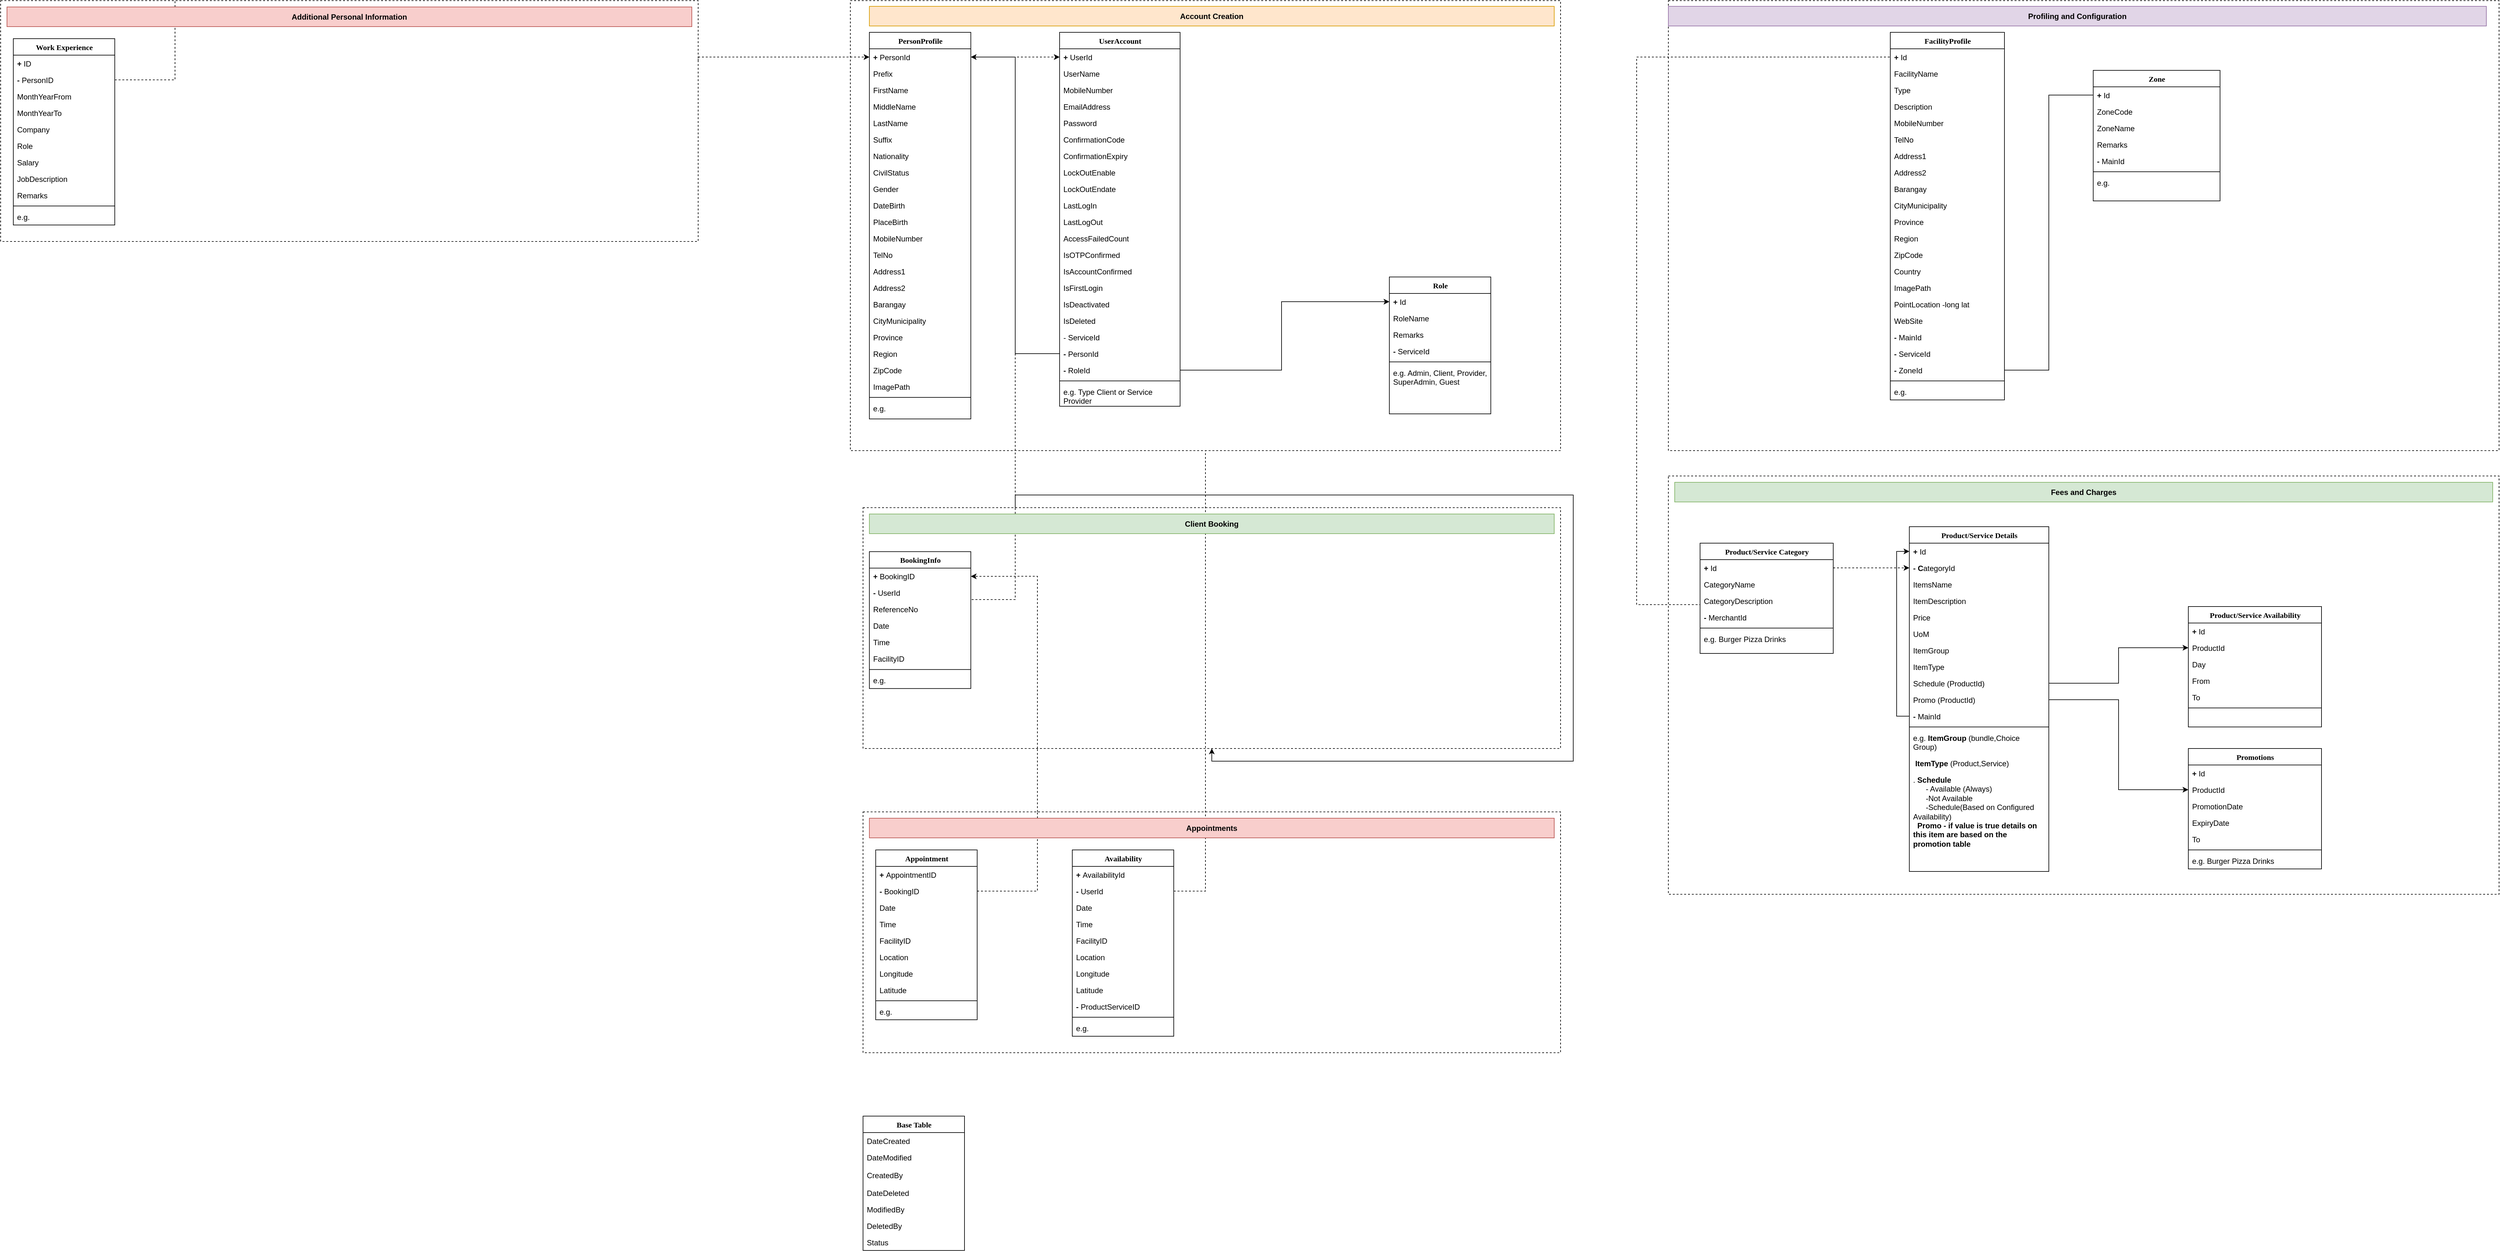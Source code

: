 <mxfile version="15.5.0" type="github">
  <diagram name="Page-1" id="9f46799a-70d6-7492-0946-bef42562c5a5">
    <mxGraphModel dx="3422" dy="794" grid="1" gridSize="10" guides="1" tooltips="1" connect="1" arrows="1" fold="1" page="1" pageScale="1" pageWidth="2000" pageHeight="1100" background="#ffffff" math="0" shadow="0">
      <root>
        <mxCell id="0" />
        <mxCell id="1" parent="0" />
        <mxCell id="q9Uzjsfw6hCH-SWGccQt-11" value="" style="rounded=0;whiteSpace=wrap;html=1;fillColor=none;dashed=1;" parent="1" vertex="1">
          <mxGeometry x="-10" y="10" width="1120" height="710" as="geometry" />
        </mxCell>
        <mxCell id="lF0Qz3A0CaoTzGB-GyDz-28" style="edgeStyle=orthogonalEdgeStyle;rounded=0;orthogonalLoop=1;jettySize=auto;html=1;exitX=1;exitY=0.25;exitDx=0;exitDy=0;dashed=1;" parent="1" source="lF0Qz3A0CaoTzGB-GyDz-1" target="78961159f06e98e8-21" edge="1">
          <mxGeometry relative="1" as="geometry">
            <Array as="points">
              <mxPoint x="-250" y="99" />
            </Array>
          </mxGeometry>
        </mxCell>
        <mxCell id="lF0Qz3A0CaoTzGB-GyDz-1" value="" style="rounded=0;whiteSpace=wrap;html=1;fillColor=none;dashed=1;" parent="1" vertex="1">
          <mxGeometry x="-1350" y="10" width="1100" height="380" as="geometry" />
        </mxCell>
        <mxCell id="lF0Qz3A0CaoTzGB-GyDz-14" value="Work Experience" style="swimlane;html=1;fontStyle=1;align=center;verticalAlign=top;childLayout=stackLayout;horizontal=1;startSize=26;horizontalStack=0;resizeParent=1;resizeLast=0;collapsible=1;marginBottom=0;swimlaneFillColor=#ffffff;rounded=0;shadow=0;comic=0;labelBackgroundColor=none;strokeWidth=1;fillColor=none;fontFamily=Verdana;fontSize=12" parent="1" vertex="1">
          <mxGeometry x="-1330" y="70" width="160" height="294" as="geometry" />
        </mxCell>
        <mxCell id="lF0Qz3A0CaoTzGB-GyDz-15" value="&lt;b&gt;+&lt;/b&gt;&amp;nbsp;ID" style="text;html=1;strokeColor=none;fillColor=none;align=left;verticalAlign=top;spacingLeft=4;spacingRight=4;whiteSpace=wrap;overflow=hidden;rotatable=0;points=[[0,0.5],[1,0.5]];portConstraint=eastwest;" parent="lF0Qz3A0CaoTzGB-GyDz-14" vertex="1">
          <mxGeometry y="26" width="160" height="26" as="geometry" />
        </mxCell>
        <mxCell id="lF0Qz3A0CaoTzGB-GyDz-16" value="&lt;b&gt;-&amp;nbsp;&lt;/b&gt;PersonID" style="text;html=1;strokeColor=none;fillColor=none;align=left;verticalAlign=top;spacingLeft=4;spacingRight=4;whiteSpace=wrap;overflow=hidden;rotatable=0;points=[[0,0.5],[1,0.5]];portConstraint=eastwest;" parent="lF0Qz3A0CaoTzGB-GyDz-14" vertex="1">
          <mxGeometry y="52" width="160" height="26" as="geometry" />
        </mxCell>
        <mxCell id="lF0Qz3A0CaoTzGB-GyDz-17" value="MonthYearFrom" style="text;html=1;strokeColor=none;fillColor=none;align=left;verticalAlign=top;spacingLeft=4;spacingRight=4;whiteSpace=wrap;overflow=hidden;rotatable=0;points=[[0,0.5],[1,0.5]];portConstraint=eastwest;" parent="lF0Qz3A0CaoTzGB-GyDz-14" vertex="1">
          <mxGeometry y="78" width="160" height="26" as="geometry" />
        </mxCell>
        <mxCell id="lF0Qz3A0CaoTzGB-GyDz-18" value="MonthYearTo" style="text;html=1;strokeColor=none;fillColor=none;align=left;verticalAlign=top;spacingLeft=4;spacingRight=4;whiteSpace=wrap;overflow=hidden;rotatable=0;points=[[0,0.5],[1,0.5]];portConstraint=eastwest;" parent="lF0Qz3A0CaoTzGB-GyDz-14" vertex="1">
          <mxGeometry y="104" width="160" height="26" as="geometry" />
        </mxCell>
        <mxCell id="lF0Qz3A0CaoTzGB-GyDz-19" value="Company" style="text;html=1;strokeColor=none;fillColor=none;align=left;verticalAlign=top;spacingLeft=4;spacingRight=4;whiteSpace=wrap;overflow=hidden;rotatable=0;points=[[0,0.5],[1,0.5]];portConstraint=eastwest;" parent="lF0Qz3A0CaoTzGB-GyDz-14" vertex="1">
          <mxGeometry y="130" width="160" height="26" as="geometry" />
        </mxCell>
        <mxCell id="lF0Qz3A0CaoTzGB-GyDz-20" value="Role" style="text;html=1;strokeColor=none;fillColor=none;align=left;verticalAlign=top;spacingLeft=4;spacingRight=4;whiteSpace=wrap;overflow=hidden;rotatable=0;points=[[0,0.5],[1,0.5]];portConstraint=eastwest;" parent="lF0Qz3A0CaoTzGB-GyDz-14" vertex="1">
          <mxGeometry y="156" width="160" height="26" as="geometry" />
        </mxCell>
        <mxCell id="lF0Qz3A0CaoTzGB-GyDz-22" value="Salary" style="text;html=1;strokeColor=none;fillColor=none;align=left;verticalAlign=top;spacingLeft=4;spacingRight=4;whiteSpace=wrap;overflow=hidden;rotatable=0;points=[[0,0.5],[1,0.5]];portConstraint=eastwest;" parent="lF0Qz3A0CaoTzGB-GyDz-14" vertex="1">
          <mxGeometry y="182" width="160" height="26" as="geometry" />
        </mxCell>
        <mxCell id="lF0Qz3A0CaoTzGB-GyDz-21" value="JobDescription" style="text;html=1;strokeColor=none;fillColor=none;align=left;verticalAlign=top;spacingLeft=4;spacingRight=4;whiteSpace=wrap;overflow=hidden;rotatable=0;points=[[0,0.5],[1,0.5]];portConstraint=eastwest;" parent="lF0Qz3A0CaoTzGB-GyDz-14" vertex="1">
          <mxGeometry y="208" width="160" height="26" as="geometry" />
        </mxCell>
        <mxCell id="lF0Qz3A0CaoTzGB-GyDz-29" value="Remarks" style="text;html=1;strokeColor=none;fillColor=none;align=left;verticalAlign=top;spacingLeft=4;spacingRight=4;whiteSpace=wrap;overflow=hidden;rotatable=0;points=[[0,0.5],[1,0.5]];portConstraint=eastwest;" parent="lF0Qz3A0CaoTzGB-GyDz-14" vertex="1">
          <mxGeometry y="234" width="160" height="26" as="geometry" />
        </mxCell>
        <mxCell id="lF0Qz3A0CaoTzGB-GyDz-23" value="" style="line;html=1;strokeWidth=1;fillColor=none;align=left;verticalAlign=middle;spacingTop=-1;spacingLeft=3;spacingRight=3;rotatable=0;labelPosition=right;points=[];portConstraint=eastwest;" parent="lF0Qz3A0CaoTzGB-GyDz-14" vertex="1">
          <mxGeometry y="260" width="160" height="8" as="geometry" />
        </mxCell>
        <mxCell id="lF0Qz3A0CaoTzGB-GyDz-24" value="e.g." style="text;html=1;strokeColor=none;fillColor=none;align=left;verticalAlign=top;spacingLeft=4;spacingRight=4;whiteSpace=wrap;overflow=hidden;rotatable=0;points=[[0,0.5],[1,0.5]];portConstraint=eastwest;" parent="lF0Qz3A0CaoTzGB-GyDz-14" vertex="1">
          <mxGeometry y="268" width="160" height="26" as="geometry" />
        </mxCell>
        <mxCell id="78961159f06e98e8-95" value="Role" style="swimlane;html=1;fontStyle=1;align=center;verticalAlign=top;childLayout=stackLayout;horizontal=1;startSize=26;horizontalStack=0;resizeParent=1;resizeLast=0;collapsible=1;marginBottom=0;swimlaneFillColor=#ffffff;rounded=0;shadow=0;comic=0;labelBackgroundColor=none;strokeWidth=1;fillColor=none;fontFamily=Verdana;fontSize=12" parent="1" vertex="1">
          <mxGeometry x="840" y="446" width="160" height="216" as="geometry" />
        </mxCell>
        <mxCell id="78961159f06e98e8-96" value="&lt;b&gt;+&lt;/b&gt;&amp;nbsp;Id" style="text;html=1;strokeColor=none;fillColor=none;align=left;verticalAlign=top;spacingLeft=4;spacingRight=4;whiteSpace=wrap;overflow=hidden;rotatable=0;points=[[0,0.5],[1,0.5]];portConstraint=eastwest;" parent="78961159f06e98e8-95" vertex="1">
          <mxGeometry y="26" width="160" height="26" as="geometry" />
        </mxCell>
        <mxCell id="ITglvUe3gwtPKsWjHWGV-20" value="RoleName" style="text;html=1;strokeColor=none;fillColor=none;align=left;verticalAlign=top;spacingLeft=4;spacingRight=4;whiteSpace=wrap;overflow=hidden;rotatable=0;points=[[0,0.5],[1,0.5]];portConstraint=eastwest;" parent="78961159f06e98e8-95" vertex="1">
          <mxGeometry y="52" width="160" height="26" as="geometry" />
        </mxCell>
        <mxCell id="78961159f06e98e8-98" value="Remarks" style="text;html=1;strokeColor=none;fillColor=none;align=left;verticalAlign=top;spacingLeft=4;spacingRight=4;whiteSpace=wrap;overflow=hidden;rotatable=0;points=[[0,0.5],[1,0.5]];portConstraint=eastwest;" parent="78961159f06e98e8-95" vertex="1">
          <mxGeometry y="78" width="160" height="26" as="geometry" />
        </mxCell>
        <mxCell id="ITglvUe3gwtPKsWjHWGV-88" value="&lt;b&gt;-&amp;nbsp;&lt;/b&gt;ServiceId" style="text;html=1;strokeColor=none;fillColor=none;align=left;verticalAlign=top;spacingLeft=4;spacingRight=4;whiteSpace=wrap;overflow=hidden;rotatable=0;points=[[0,0.5],[1,0.5]];portConstraint=eastwest;" parent="78961159f06e98e8-95" vertex="1">
          <mxGeometry y="104" width="160" height="26" as="geometry" />
        </mxCell>
        <mxCell id="78961159f06e98e8-103" value="" style="line;html=1;strokeWidth=1;fillColor=none;align=left;verticalAlign=middle;spacingTop=-1;spacingLeft=3;spacingRight=3;rotatable=0;labelPosition=right;points=[];portConstraint=eastwest;" parent="78961159f06e98e8-95" vertex="1">
          <mxGeometry y="130" width="160" height="8" as="geometry" />
        </mxCell>
        <mxCell id="ITglvUe3gwtPKsWjHWGV-91" value="e.g. Admin, Client, Provider,&lt;br&gt;SuperAdmin, Guest" style="text;html=1;strokeColor=none;fillColor=none;align=left;verticalAlign=top;spacingLeft=4;spacingRight=4;whiteSpace=wrap;overflow=hidden;rotatable=0;points=[[0,0.5],[1,0.5]];portConstraint=eastwest;" parent="78961159f06e98e8-95" vertex="1">
          <mxGeometry y="138" width="160" height="50" as="geometry" />
        </mxCell>
        <mxCell id="NQCdGzY8HBolT67tb5IK-32" value="" style="rounded=0;whiteSpace=wrap;html=1;fillColor=none;dashed=1;" parent="1" vertex="1">
          <mxGeometry x="1280" y="760" width="1310" height="660" as="geometry" />
        </mxCell>
        <mxCell id="NQCdGzY8HBolT67tb5IK-30" style="edgeStyle=orthogonalEdgeStyle;rounded=0;orthogonalLoop=1;jettySize=auto;html=1;exitX=0;exitY=0.5;exitDx=0;exitDy=0;endArrow=none;endFill=0;dashed=1;entryX=0;entryY=0.5;entryDx=0;entryDy=0;" parent="1" source="IQUq5zemR5IlAE_B9Hrd-33" target="I-293L3Z-QsyHCk1V7hL-28" edge="1">
          <mxGeometry relative="1" as="geometry">
            <Array as="points">
              <mxPoint x="1230" y="963" />
              <mxPoint x="1230" y="99" />
            </Array>
          </mxGeometry>
        </mxCell>
        <mxCell id="ITglvUe3gwtPKsWjHWGV-147" style="edgeStyle=orthogonalEdgeStyle;rounded=0;orthogonalLoop=1;jettySize=auto;html=1;exitX=1;exitY=0.5;exitDx=0;exitDy=0;entryX=0.5;entryY=1;entryDx=0;entryDy=0;dashed=1;endArrow=none;endFill=0;" parent="1" source="ITglvUe3gwtPKsWjHWGV-105" target="q9Uzjsfw6hCH-SWGccQt-11" edge="1">
          <mxGeometry relative="1" as="geometry" />
        </mxCell>
        <mxCell id="ITglvUe3gwtPKsWjHWGV-150" value="" style="rounded=0;whiteSpace=wrap;html=1;fillColor=none;dashed=1;" parent="1" vertex="1">
          <mxGeometry x="1280" y="10" width="1310" height="710" as="geometry" />
        </mxCell>
        <mxCell id="ITglvUe3gwtPKsWjHWGV-44" value="" style="rounded=0;whiteSpace=wrap;html=1;fillColor=none;dashed=1;" parent="1" vertex="1">
          <mxGeometry x="10" y="810" width="1100" height="380" as="geometry" />
        </mxCell>
        <mxCell id="78961159f06e98e8-17" value="PersonProfile" style="swimlane;html=1;fontStyle=1;align=center;verticalAlign=top;childLayout=stackLayout;horizontal=1;startSize=26;horizontalStack=0;resizeParent=1;resizeLast=0;collapsible=1;marginBottom=0;swimlaneFillColor=#ffffff;rounded=0;shadow=0;comic=0;labelBackgroundColor=none;strokeWidth=1;fillColor=none;fontFamily=Verdana;fontSize=12" parent="1" vertex="1">
          <mxGeometry x="20" y="60" width="160" height="610" as="geometry">
            <mxRectangle x="50" y="53" width="130" height="26" as="alternateBounds" />
          </mxGeometry>
        </mxCell>
        <mxCell id="78961159f06e98e8-21" value="&lt;b&gt;+&lt;/b&gt;&amp;nbsp;PersonId" style="text;html=1;strokeColor=none;fillColor=none;align=left;verticalAlign=top;spacingLeft=4;spacingRight=4;whiteSpace=wrap;overflow=hidden;rotatable=0;points=[[0,0.5],[1,0.5]];portConstraint=eastwest;" parent="78961159f06e98e8-17" vertex="1">
          <mxGeometry y="26" width="160" height="26" as="geometry" />
        </mxCell>
        <mxCell id="78961159f06e98e8-25" value="Prefix" style="text;html=1;strokeColor=none;fillColor=none;align=left;verticalAlign=top;spacingLeft=4;spacingRight=4;whiteSpace=wrap;overflow=hidden;rotatable=0;points=[[0,0.5],[1,0.5]];portConstraint=eastwest;" parent="78961159f06e98e8-17" vertex="1">
          <mxGeometry y="52" width="160" height="26" as="geometry" />
        </mxCell>
        <mxCell id="78961159f06e98e8-26" value="FirstName" style="text;html=1;strokeColor=none;fillColor=none;align=left;verticalAlign=top;spacingLeft=4;spacingRight=4;whiteSpace=wrap;overflow=hidden;rotatable=0;points=[[0,0.5],[1,0.5]];portConstraint=eastwest;" parent="78961159f06e98e8-17" vertex="1">
          <mxGeometry y="78" width="160" height="26" as="geometry" />
        </mxCell>
        <mxCell id="78961159f06e98e8-24" value="MiddleName" style="text;html=1;strokeColor=none;fillColor=none;align=left;verticalAlign=top;spacingLeft=4;spacingRight=4;whiteSpace=wrap;overflow=hidden;rotatable=0;points=[[0,0.5],[1,0.5]];portConstraint=eastwest;" parent="78961159f06e98e8-17" vertex="1">
          <mxGeometry y="104" width="160" height="26" as="geometry" />
        </mxCell>
        <mxCell id="q9Uzjsfw6hCH-SWGccQt-18" value="LastName" style="text;html=1;strokeColor=none;fillColor=none;align=left;verticalAlign=top;spacingLeft=4;spacingRight=4;whiteSpace=wrap;overflow=hidden;rotatable=0;points=[[0,0.5],[1,0.5]];portConstraint=eastwest;" parent="78961159f06e98e8-17" vertex="1">
          <mxGeometry y="130" width="160" height="26" as="geometry" />
        </mxCell>
        <mxCell id="q9Uzjsfw6hCH-SWGccQt-19" value="Suffix" style="text;html=1;strokeColor=none;fillColor=none;align=left;verticalAlign=top;spacingLeft=4;spacingRight=4;whiteSpace=wrap;overflow=hidden;rotatable=0;points=[[0,0.5],[1,0.5]];portConstraint=eastwest;" parent="78961159f06e98e8-17" vertex="1">
          <mxGeometry y="156" width="160" height="26" as="geometry" />
        </mxCell>
        <mxCell id="q9Uzjsfw6hCH-SWGccQt-20" value="Nationality" style="text;html=1;strokeColor=none;fillColor=none;align=left;verticalAlign=top;spacingLeft=4;spacingRight=4;whiteSpace=wrap;overflow=hidden;rotatable=0;points=[[0,0.5],[1,0.5]];portConstraint=eastwest;" parent="78961159f06e98e8-17" vertex="1">
          <mxGeometry y="182" width="160" height="26" as="geometry" />
        </mxCell>
        <mxCell id="q9Uzjsfw6hCH-SWGccQt-21" value="CivilStatus" style="text;html=1;strokeColor=none;fillColor=none;align=left;verticalAlign=top;spacingLeft=4;spacingRight=4;whiteSpace=wrap;overflow=hidden;rotatable=0;points=[[0,0.5],[1,0.5]];portConstraint=eastwest;" parent="78961159f06e98e8-17" vertex="1">
          <mxGeometry y="208" width="160" height="26" as="geometry" />
        </mxCell>
        <mxCell id="q9Uzjsfw6hCH-SWGccQt-22" value="Gender" style="text;html=1;strokeColor=none;fillColor=none;align=left;verticalAlign=top;spacingLeft=4;spacingRight=4;whiteSpace=wrap;overflow=hidden;rotatable=0;points=[[0,0.5],[1,0.5]];portConstraint=eastwest;" parent="78961159f06e98e8-17" vertex="1">
          <mxGeometry y="234" width="160" height="26" as="geometry" />
        </mxCell>
        <mxCell id="q9Uzjsfw6hCH-SWGccQt-23" value="DateBirth" style="text;html=1;strokeColor=none;fillColor=none;align=left;verticalAlign=top;spacingLeft=4;spacingRight=4;whiteSpace=wrap;overflow=hidden;rotatable=0;points=[[0,0.5],[1,0.5]];portConstraint=eastwest;" parent="78961159f06e98e8-17" vertex="1">
          <mxGeometry y="260" width="160" height="26" as="geometry" />
        </mxCell>
        <mxCell id="q9Uzjsfw6hCH-SWGccQt-24" value="PlaceBirth" style="text;html=1;strokeColor=none;fillColor=none;align=left;verticalAlign=top;spacingLeft=4;spacingRight=4;whiteSpace=wrap;overflow=hidden;rotatable=0;points=[[0,0.5],[1,0.5]];portConstraint=eastwest;" parent="78961159f06e98e8-17" vertex="1">
          <mxGeometry y="286" width="160" height="26" as="geometry" />
        </mxCell>
        <mxCell id="q9Uzjsfw6hCH-SWGccQt-25" value="MobileNumber" style="text;html=1;strokeColor=none;fillColor=none;align=left;verticalAlign=top;spacingLeft=4;spacingRight=4;whiteSpace=wrap;overflow=hidden;rotatable=0;points=[[0,0.5],[1,0.5]];portConstraint=eastwest;" parent="78961159f06e98e8-17" vertex="1">
          <mxGeometry y="312" width="160" height="26" as="geometry" />
        </mxCell>
        <mxCell id="q9Uzjsfw6hCH-SWGccQt-26" value="TelNo" style="text;html=1;strokeColor=none;fillColor=none;align=left;verticalAlign=top;spacingLeft=4;spacingRight=4;whiteSpace=wrap;overflow=hidden;rotatable=0;points=[[0,0.5],[1,0.5]];portConstraint=eastwest;" parent="78961159f06e98e8-17" vertex="1">
          <mxGeometry y="338" width="160" height="26" as="geometry" />
        </mxCell>
        <mxCell id="q9Uzjsfw6hCH-SWGccQt-27" value="Address1" style="text;html=1;strokeColor=none;fillColor=none;align=left;verticalAlign=top;spacingLeft=4;spacingRight=4;whiteSpace=wrap;overflow=hidden;rotatable=0;points=[[0,0.5],[1,0.5]];portConstraint=eastwest;" parent="78961159f06e98e8-17" vertex="1">
          <mxGeometry y="364" width="160" height="26" as="geometry" />
        </mxCell>
        <mxCell id="q9Uzjsfw6hCH-SWGccQt-28" value="Address2" style="text;html=1;strokeColor=none;fillColor=none;align=left;verticalAlign=top;spacingLeft=4;spacingRight=4;whiteSpace=wrap;overflow=hidden;rotatable=0;points=[[0,0.5],[1,0.5]];portConstraint=eastwest;" parent="78961159f06e98e8-17" vertex="1">
          <mxGeometry y="390" width="160" height="26" as="geometry" />
        </mxCell>
        <mxCell id="q9Uzjsfw6hCH-SWGccQt-29" value="Barangay" style="text;html=1;strokeColor=none;fillColor=none;align=left;verticalAlign=top;spacingLeft=4;spacingRight=4;whiteSpace=wrap;overflow=hidden;rotatable=0;points=[[0,0.5],[1,0.5]];portConstraint=eastwest;" parent="78961159f06e98e8-17" vertex="1">
          <mxGeometry y="416" width="160" height="26" as="geometry" />
        </mxCell>
        <mxCell id="q9Uzjsfw6hCH-SWGccQt-30" value="CityMunicipality" style="text;html=1;strokeColor=none;fillColor=none;align=left;verticalAlign=top;spacingLeft=4;spacingRight=4;whiteSpace=wrap;overflow=hidden;rotatable=0;points=[[0,0.5],[1,0.5]];portConstraint=eastwest;" parent="78961159f06e98e8-17" vertex="1">
          <mxGeometry y="442" width="160" height="26" as="geometry" />
        </mxCell>
        <mxCell id="q9Uzjsfw6hCH-SWGccQt-31" value="Province" style="text;html=1;strokeColor=none;fillColor=none;align=left;verticalAlign=top;spacingLeft=4;spacingRight=4;whiteSpace=wrap;overflow=hidden;rotatable=0;points=[[0,0.5],[1,0.5]];portConstraint=eastwest;" parent="78961159f06e98e8-17" vertex="1">
          <mxGeometry y="468" width="160" height="26" as="geometry" />
        </mxCell>
        <mxCell id="q9Uzjsfw6hCH-SWGccQt-32" value="Region" style="text;html=1;strokeColor=none;fillColor=none;align=left;verticalAlign=top;spacingLeft=4;spacingRight=4;whiteSpace=wrap;overflow=hidden;rotatable=0;points=[[0,0.5],[1,0.5]];portConstraint=eastwest;" parent="78961159f06e98e8-17" vertex="1">
          <mxGeometry y="494" width="160" height="26" as="geometry" />
        </mxCell>
        <mxCell id="q9Uzjsfw6hCH-SWGccQt-33" value="ZipCode" style="text;html=1;strokeColor=none;fillColor=none;align=left;verticalAlign=top;spacingLeft=4;spacingRight=4;whiteSpace=wrap;overflow=hidden;rotatable=0;points=[[0,0.5],[1,0.5]];portConstraint=eastwest;" parent="78961159f06e98e8-17" vertex="1">
          <mxGeometry y="520" width="160" height="26" as="geometry" />
        </mxCell>
        <mxCell id="q9Uzjsfw6hCH-SWGccQt-34" value="ImagePath" style="text;html=1;strokeColor=none;fillColor=none;align=left;verticalAlign=top;spacingLeft=4;spacingRight=4;whiteSpace=wrap;overflow=hidden;rotatable=0;points=[[0,0.5],[1,0.5]];portConstraint=eastwest;" parent="78961159f06e98e8-17" vertex="1">
          <mxGeometry y="546" width="160" height="26" as="geometry" />
        </mxCell>
        <mxCell id="78961159f06e98e8-19" value="" style="line;html=1;strokeWidth=1;fillColor=none;align=left;verticalAlign=middle;spacingTop=-1;spacingLeft=3;spacingRight=3;rotatable=0;labelPosition=right;points=[];portConstraint=eastwest;" parent="78961159f06e98e8-17" vertex="1">
          <mxGeometry y="572" width="160" height="8" as="geometry" />
        </mxCell>
        <mxCell id="ITglvUe3gwtPKsWjHWGV-89" value="e.g." style="text;html=1;strokeColor=none;fillColor=none;align=left;verticalAlign=top;spacingLeft=4;spacingRight=4;whiteSpace=wrap;overflow=hidden;rotatable=0;points=[[0,0.5],[1,0.5]];portConstraint=eastwest;" parent="78961159f06e98e8-17" vertex="1">
          <mxGeometry y="580" width="160" height="26" as="geometry" />
        </mxCell>
        <mxCell id="78961159f06e98e8-30" value="UserAccount" style="swimlane;html=1;fontStyle=1;align=center;verticalAlign=top;childLayout=stackLayout;horizontal=1;startSize=26;horizontalStack=0;resizeParent=1;resizeLast=0;collapsible=1;marginBottom=0;swimlaneFillColor=#ffffff;rounded=0;shadow=0;comic=0;labelBackgroundColor=none;strokeWidth=1;fillColor=none;fontFamily=Verdana;fontSize=12" parent="1" vertex="1">
          <mxGeometry x="320" y="60" width="190" height="590" as="geometry" />
        </mxCell>
        <mxCell id="78961159f06e98e8-31" value="&lt;b&gt;+&lt;/b&gt;&amp;nbsp;UserId" style="text;html=1;strokeColor=none;fillColor=none;align=left;verticalAlign=top;spacingLeft=4;spacingRight=4;whiteSpace=wrap;overflow=hidden;rotatable=0;points=[[0,0.5],[1,0.5]];portConstraint=eastwest;" parent="78961159f06e98e8-30" vertex="1">
          <mxGeometry y="26" width="190" height="26" as="geometry" />
        </mxCell>
        <mxCell id="q9Uzjsfw6hCH-SWGccQt-2" value="UserName" style="text;html=1;strokeColor=none;fillColor=none;align=left;verticalAlign=top;spacingLeft=4;spacingRight=4;whiteSpace=wrap;overflow=hidden;rotatable=0;points=[[0,0.5],[1,0.5]];portConstraint=eastwest;" parent="78961159f06e98e8-30" vertex="1">
          <mxGeometry y="52" width="190" height="26" as="geometry" />
        </mxCell>
        <mxCell id="78961159f06e98e8-32" value="MobileNumber" style="text;html=1;strokeColor=none;fillColor=none;align=left;verticalAlign=top;spacingLeft=4;spacingRight=4;whiteSpace=wrap;overflow=hidden;rotatable=0;points=[[0,0.5],[1,0.5]];portConstraint=eastwest;" parent="78961159f06e98e8-30" vertex="1">
          <mxGeometry y="78" width="190" height="26" as="geometry" />
        </mxCell>
        <mxCell id="RQwbp3PXeXfjV2l4p9B8-5" value="EmailAddress" style="text;html=1;strokeColor=none;fillColor=none;align=left;verticalAlign=top;spacingLeft=4;spacingRight=4;whiteSpace=wrap;overflow=hidden;rotatable=0;points=[[0,0.5],[1,0.5]];portConstraint=eastwest;" parent="78961159f06e98e8-30" vertex="1">
          <mxGeometry y="104" width="190" height="26" as="geometry" />
        </mxCell>
        <mxCell id="78961159f06e98e8-33" value="Password" style="text;html=1;strokeColor=none;fillColor=none;align=left;verticalAlign=top;spacingLeft=4;spacingRight=4;whiteSpace=wrap;overflow=hidden;rotatable=0;points=[[0,0.5],[1,0.5]];portConstraint=eastwest;" parent="78961159f06e98e8-30" vertex="1">
          <mxGeometry y="130" width="190" height="26" as="geometry" />
        </mxCell>
        <mxCell id="78961159f06e98e8-36" value="ConfirmationCode" style="text;html=1;strokeColor=none;fillColor=none;align=left;verticalAlign=top;spacingLeft=4;spacingRight=4;whiteSpace=wrap;overflow=hidden;rotatable=0;points=[[0,0.5],[1,0.5]];portConstraint=eastwest;" parent="78961159f06e98e8-30" vertex="1">
          <mxGeometry y="156" width="190" height="26" as="geometry" />
        </mxCell>
        <mxCell id="78961159f06e98e8-37" value="ConfirmationExpiry" style="text;html=1;strokeColor=none;fillColor=none;align=left;verticalAlign=top;spacingLeft=4;spacingRight=4;whiteSpace=wrap;overflow=hidden;rotatable=0;points=[[0,0.5],[1,0.5]];portConstraint=eastwest;" parent="78961159f06e98e8-30" vertex="1">
          <mxGeometry y="182" width="190" height="26" as="geometry" />
        </mxCell>
        <mxCell id="ITglvUe3gwtPKsWjHWGV-1" value="LockOutEnable" style="text;html=1;strokeColor=none;fillColor=none;align=left;verticalAlign=top;spacingLeft=4;spacingRight=4;whiteSpace=wrap;overflow=hidden;rotatable=0;points=[[0,0.5],[1,0.5]];portConstraint=eastwest;" parent="78961159f06e98e8-30" vertex="1">
          <mxGeometry y="208" width="190" height="26" as="geometry" />
        </mxCell>
        <mxCell id="ITglvUe3gwtPKsWjHWGV-3" value="LockOutEndate" style="text;html=1;strokeColor=none;fillColor=none;align=left;verticalAlign=top;spacingLeft=4;spacingRight=4;whiteSpace=wrap;overflow=hidden;rotatable=0;points=[[0,0.5],[1,0.5]];portConstraint=eastwest;" parent="78961159f06e98e8-30" vertex="1">
          <mxGeometry y="234" width="190" height="26" as="geometry" />
        </mxCell>
        <mxCell id="ITglvUe3gwtPKsWjHWGV-4" value="LastLogIn" style="text;html=1;strokeColor=none;fillColor=none;align=left;verticalAlign=top;spacingLeft=4;spacingRight=4;whiteSpace=wrap;overflow=hidden;rotatable=0;points=[[0,0.5],[1,0.5]];portConstraint=eastwest;" parent="78961159f06e98e8-30" vertex="1">
          <mxGeometry y="260" width="190" height="26" as="geometry" />
        </mxCell>
        <mxCell id="ITglvUe3gwtPKsWjHWGV-5" value="LastLogOut" style="text;html=1;strokeColor=none;fillColor=none;align=left;verticalAlign=top;spacingLeft=4;spacingRight=4;whiteSpace=wrap;overflow=hidden;rotatable=0;points=[[0,0.5],[1,0.5]];portConstraint=eastwest;" parent="78961159f06e98e8-30" vertex="1">
          <mxGeometry y="286" width="190" height="26" as="geometry" />
        </mxCell>
        <mxCell id="ITglvUe3gwtPKsWjHWGV-6" value="AccessFailedCount" style="text;html=1;strokeColor=none;fillColor=none;align=left;verticalAlign=top;spacingLeft=4;spacingRight=4;whiteSpace=wrap;overflow=hidden;rotatable=0;points=[[0,0.5],[1,0.5]];portConstraint=eastwest;" parent="78961159f06e98e8-30" vertex="1">
          <mxGeometry y="312" width="190" height="26" as="geometry" />
        </mxCell>
        <mxCell id="ITglvUe3gwtPKsWjHWGV-14" value="IsOTPConfirmed" style="text;html=1;strokeColor=none;fillColor=none;align=left;verticalAlign=top;spacingLeft=4;spacingRight=4;whiteSpace=wrap;overflow=hidden;rotatable=0;points=[[0,0.5],[1,0.5]];portConstraint=eastwest;" parent="78961159f06e98e8-30" vertex="1">
          <mxGeometry y="338" width="190" height="26" as="geometry" />
        </mxCell>
        <mxCell id="ITglvUe3gwtPKsWjHWGV-7" value="IsAccountConfirmed" style="text;html=1;strokeColor=none;fillColor=none;align=left;verticalAlign=top;spacingLeft=4;spacingRight=4;whiteSpace=wrap;overflow=hidden;rotatable=0;points=[[0,0.5],[1,0.5]];portConstraint=eastwest;" parent="78961159f06e98e8-30" vertex="1">
          <mxGeometry y="364" width="190" height="26" as="geometry" />
        </mxCell>
        <mxCell id="ITglvUe3gwtPKsWjHWGV-9" value="IsFirstLogin" style="text;html=1;strokeColor=none;fillColor=none;align=left;verticalAlign=top;spacingLeft=4;spacingRight=4;whiteSpace=wrap;overflow=hidden;rotatable=0;points=[[0,0.5],[1,0.5]];portConstraint=eastwest;" parent="78961159f06e98e8-30" vertex="1">
          <mxGeometry y="390" width="190" height="26" as="geometry" />
        </mxCell>
        <mxCell id="ITglvUe3gwtPKsWjHWGV-10" value="IsDeactivated" style="text;html=1;strokeColor=none;fillColor=none;align=left;verticalAlign=top;spacingLeft=4;spacingRight=4;whiteSpace=wrap;overflow=hidden;rotatable=0;points=[[0,0.5],[1,0.5]];portConstraint=eastwest;" parent="78961159f06e98e8-30" vertex="1">
          <mxGeometry y="416" width="190" height="26" as="geometry" />
        </mxCell>
        <mxCell id="ITglvUe3gwtPKsWjHWGV-11" value="IsDeleted" style="text;html=1;strokeColor=none;fillColor=none;align=left;verticalAlign=top;spacingLeft=4;spacingRight=4;whiteSpace=wrap;overflow=hidden;rotatable=0;points=[[0,0.5],[1,0.5]];portConstraint=eastwest;" parent="78961159f06e98e8-30" vertex="1">
          <mxGeometry y="442" width="190" height="26" as="geometry" />
        </mxCell>
        <mxCell id="OigTlJnTm_0u6F9IAEbf-1" value="- ServiceId" style="text;html=1;strokeColor=none;fillColor=none;align=left;verticalAlign=top;spacingLeft=4;spacingRight=4;whiteSpace=wrap;overflow=hidden;rotatable=0;points=[[0,0.5],[1,0.5]];portConstraint=eastwest;" parent="78961159f06e98e8-30" vertex="1">
          <mxGeometry y="468" width="190" height="26" as="geometry" />
        </mxCell>
        <mxCell id="RQwbp3PXeXfjV2l4p9B8-6" value="&lt;b&gt;-&amp;nbsp;&lt;/b&gt;PersonId" style="text;html=1;strokeColor=none;fillColor=none;align=left;verticalAlign=top;spacingLeft=4;spacingRight=4;whiteSpace=wrap;overflow=hidden;rotatable=0;points=[[0,0.5],[1,0.5]];portConstraint=eastwest;" parent="78961159f06e98e8-30" vertex="1">
          <mxGeometry y="494" width="190" height="26" as="geometry" />
        </mxCell>
        <mxCell id="78961159f06e98e8-34" value="&lt;b&gt;-&amp;nbsp;&lt;/b&gt;RoleId" style="text;html=1;strokeColor=none;fillColor=none;align=left;verticalAlign=top;spacingLeft=4;spacingRight=4;whiteSpace=wrap;overflow=hidden;rotatable=0;points=[[0,0.5],[1,0.5]];portConstraint=eastwest;" parent="78961159f06e98e8-30" vertex="1">
          <mxGeometry y="520" width="190" height="26" as="geometry" />
        </mxCell>
        <mxCell id="78961159f06e98e8-38" value="" style="line;html=1;strokeWidth=1;fillColor=none;align=left;verticalAlign=middle;spacingTop=-1;spacingLeft=3;spacingRight=3;rotatable=0;labelPosition=right;points=[];portConstraint=eastwest;" parent="78961159f06e98e8-30" vertex="1">
          <mxGeometry y="546" width="190" height="8" as="geometry" />
        </mxCell>
        <mxCell id="ITglvUe3gwtPKsWjHWGV-15" value="e.g. Type Client or Service Provider" style="text;html=1;strokeColor=none;fillColor=none;align=left;verticalAlign=top;spacingLeft=4;spacingRight=4;whiteSpace=wrap;overflow=hidden;rotatable=0;points=[[0,0.5],[1,0.5]];portConstraint=eastwest;" parent="78961159f06e98e8-30" vertex="1">
          <mxGeometry y="554" width="190" height="36" as="geometry" />
        </mxCell>
        <mxCell id="q9Uzjsfw6hCH-SWGccQt-1" style="orthogonalLoop=1;jettySize=auto;html=1;exitX=0;exitY=0.5;exitDx=0;exitDy=0;entryX=1;entryY=0.5;entryDx=0;entryDy=0;edgeStyle=orthogonalEdgeStyle;rounded=0;" parent="1" source="RQwbp3PXeXfjV2l4p9B8-6" target="78961159f06e98e8-21" edge="1">
          <mxGeometry relative="1" as="geometry" />
        </mxCell>
        <mxCell id="ITglvUe3gwtPKsWjHWGV-19" style="edgeStyle=orthogonalEdgeStyle;rounded=0;orthogonalLoop=1;jettySize=auto;html=1;exitX=1;exitY=0.5;exitDx=0;exitDy=0;entryX=0;entryY=0.5;entryDx=0;entryDy=0;" parent="1" source="78961159f06e98e8-34" target="78961159f06e98e8-96" edge="1">
          <mxGeometry relative="1" as="geometry">
            <Array as="points">
              <mxPoint x="670" y="593" />
              <mxPoint x="670" y="485" />
            </Array>
          </mxGeometry>
        </mxCell>
        <mxCell id="ITglvUe3gwtPKsWjHWGV-41" value="&lt;b&gt;Account Creation&lt;/b&gt;" style="rounded=0;whiteSpace=wrap;html=1;fillColor=#ffe6cc;strokeColor=#d79b00;" parent="1" vertex="1">
          <mxGeometry x="20" y="19" width="1080" height="31" as="geometry" />
        </mxCell>
        <mxCell id="ITglvUe3gwtPKsWjHWGV-76" style="edgeStyle=orthogonalEdgeStyle;rounded=0;orthogonalLoop=1;jettySize=auto;html=1;entryX=0;entryY=0.5;entryDx=0;entryDy=0;dashed=1;" parent="1" target="78961159f06e98e8-31" edge="1">
          <mxGeometry relative="1" as="geometry">
            <Array as="points">
              <mxPoint x="250" y="810" />
              <mxPoint x="250" y="99" />
            </Array>
            <mxPoint x="250" y="810" as="sourcePoint" />
          </mxGeometry>
        </mxCell>
        <mxCell id="ITglvUe3gwtPKsWjHWGV-69" value="BookingInfo" style="swimlane;html=1;fontStyle=1;align=center;verticalAlign=top;childLayout=stackLayout;horizontal=1;startSize=26;horizontalStack=0;resizeParent=1;resizeLast=0;collapsible=1;marginBottom=0;swimlaneFillColor=#ffffff;rounded=0;shadow=0;comic=0;labelBackgroundColor=none;strokeWidth=1;fillColor=none;fontFamily=Verdana;fontSize=12" parent="1" vertex="1">
          <mxGeometry x="20" y="879.33" width="160" height="216" as="geometry" />
        </mxCell>
        <mxCell id="ITglvUe3gwtPKsWjHWGV-70" value="&lt;b&gt;+&lt;/b&gt;&amp;nbsp;BookingID" style="text;html=1;strokeColor=none;fillColor=none;align=left;verticalAlign=top;spacingLeft=4;spacingRight=4;whiteSpace=wrap;overflow=hidden;rotatable=0;points=[[0,0.5],[1,0.5]];portConstraint=eastwest;" parent="ITglvUe3gwtPKsWjHWGV-69" vertex="1">
          <mxGeometry y="26" width="160" height="26" as="geometry" />
        </mxCell>
        <mxCell id="ITglvUe3gwtPKsWjHWGV-71" value="&lt;b&gt;-&amp;nbsp;&lt;/b&gt;UserId" style="text;html=1;strokeColor=none;fillColor=none;align=left;verticalAlign=top;spacingLeft=4;spacingRight=4;whiteSpace=wrap;overflow=hidden;rotatable=0;points=[[0,0.5],[1,0.5]];portConstraint=eastwest;" parent="ITglvUe3gwtPKsWjHWGV-69" vertex="1">
          <mxGeometry y="52" width="160" height="26" as="geometry" />
        </mxCell>
        <mxCell id="IQUq5zemR5IlAE_B9Hrd-36" value="ReferenceNo" style="text;html=1;strokeColor=none;fillColor=none;align=left;verticalAlign=top;spacingLeft=4;spacingRight=4;whiteSpace=wrap;overflow=hidden;rotatable=0;points=[[0,0.5],[1,0.5]];portConstraint=eastwest;" parent="ITglvUe3gwtPKsWjHWGV-69" vertex="1">
          <mxGeometry y="78" width="160" height="26" as="geometry" />
        </mxCell>
        <mxCell id="ITglvUe3gwtPKsWjHWGV-72" value="Date" style="text;html=1;strokeColor=none;fillColor=none;align=left;verticalAlign=top;spacingLeft=4;spacingRight=4;whiteSpace=wrap;overflow=hidden;rotatable=0;points=[[0,0.5],[1,0.5]];portConstraint=eastwest;" parent="ITglvUe3gwtPKsWjHWGV-69" vertex="1">
          <mxGeometry y="104" width="160" height="26" as="geometry" />
        </mxCell>
        <mxCell id="ITglvUe3gwtPKsWjHWGV-73" value="Time" style="text;html=1;strokeColor=none;fillColor=none;align=left;verticalAlign=top;spacingLeft=4;spacingRight=4;whiteSpace=wrap;overflow=hidden;rotatable=0;points=[[0,0.5],[1,0.5]];portConstraint=eastwest;" parent="ITglvUe3gwtPKsWjHWGV-69" vertex="1">
          <mxGeometry y="130" width="160" height="26" as="geometry" />
        </mxCell>
        <mxCell id="ITglvUe3gwtPKsWjHWGV-83" value="FacilityID" style="text;html=1;strokeColor=none;fillColor=none;align=left;verticalAlign=top;spacingLeft=4;spacingRight=4;whiteSpace=wrap;overflow=hidden;rotatable=0;points=[[0,0.5],[1,0.5]];portConstraint=eastwest;" parent="ITglvUe3gwtPKsWjHWGV-69" vertex="1">
          <mxGeometry y="156" width="160" height="26" as="geometry" />
        </mxCell>
        <mxCell id="ITglvUe3gwtPKsWjHWGV-74" value="" style="line;html=1;strokeWidth=1;fillColor=none;align=left;verticalAlign=middle;spacingTop=-1;spacingLeft=3;spacingRight=3;rotatable=0;labelPosition=right;points=[];portConstraint=eastwest;" parent="ITglvUe3gwtPKsWjHWGV-69" vertex="1">
          <mxGeometry y="182" width="160" height="8" as="geometry" />
        </mxCell>
        <mxCell id="ITglvUe3gwtPKsWjHWGV-81" value="e.g." style="text;html=1;strokeColor=none;fillColor=none;align=left;verticalAlign=top;spacingLeft=4;spacingRight=4;whiteSpace=wrap;overflow=hidden;rotatable=0;points=[[0,0.5],[1,0.5]];portConstraint=eastwest;" parent="ITglvUe3gwtPKsWjHWGV-69" vertex="1">
          <mxGeometry y="190" width="160" height="26" as="geometry" />
        </mxCell>
        <mxCell id="ITglvUe3gwtPKsWjHWGV-99" style="edgeStyle=orthogonalEdgeStyle;rounded=0;orthogonalLoop=1;jettySize=auto;html=1;exitX=1;exitY=0.5;exitDx=0;exitDy=0;dashed=1;endArrow=none;endFill=0;" parent="1" source="ITglvUe3gwtPKsWjHWGV-71" edge="1">
          <mxGeometry relative="1" as="geometry">
            <Array as="points">
              <mxPoint x="180" y="955" />
              <mxPoint x="250" y="955" />
              <mxPoint x="250" y="810" />
            </Array>
            <mxPoint x="250" y="810" as="targetPoint" />
          </mxGeometry>
        </mxCell>
        <mxCell id="ITglvUe3gwtPKsWjHWGV-144" style="edgeStyle=orthogonalEdgeStyle;rounded=0;orthogonalLoop=1;jettySize=auto;html=1;exitX=0.25;exitY=0;exitDx=0;exitDy=0;entryX=0.25;entryY=1;entryDx=0;entryDy=0;endArrow=none;endFill=0;dashed=1;" parent="1" source="ITglvUe3gwtPKsWjHWGV-101" target="ITglvUe3gwtPKsWjHWGV-44" edge="1">
          <mxGeometry relative="1" as="geometry" />
        </mxCell>
        <mxCell id="ITglvUe3gwtPKsWjHWGV-101" value="" style="rounded=0;whiteSpace=wrap;html=1;fillColor=none;dashed=1;" parent="1" vertex="1">
          <mxGeometry x="10" y="1290" width="1100" height="380" as="geometry" />
        </mxCell>
        <mxCell id="ITglvUe3gwtPKsWjHWGV-103" value="Availability" style="swimlane;html=1;fontStyle=1;align=center;verticalAlign=top;childLayout=stackLayout;horizontal=1;startSize=26;horizontalStack=0;resizeParent=1;resizeLast=0;collapsible=1;marginBottom=0;swimlaneFillColor=#ffffff;rounded=0;shadow=0;comic=0;labelBackgroundColor=none;strokeWidth=1;fillColor=none;fontFamily=Verdana;fontSize=12" parent="1" vertex="1">
          <mxGeometry x="340" y="1350" width="160" height="294" as="geometry" />
        </mxCell>
        <mxCell id="ITglvUe3gwtPKsWjHWGV-104" value="&lt;b&gt;+&lt;/b&gt;&amp;nbsp;AvailabilityId" style="text;html=1;strokeColor=none;fillColor=none;align=left;verticalAlign=top;spacingLeft=4;spacingRight=4;whiteSpace=wrap;overflow=hidden;rotatable=0;points=[[0,0.5],[1,0.5]];portConstraint=eastwest;" parent="ITglvUe3gwtPKsWjHWGV-103" vertex="1">
          <mxGeometry y="26" width="160" height="26" as="geometry" />
        </mxCell>
        <mxCell id="ITglvUe3gwtPKsWjHWGV-105" value="&lt;b&gt;-&amp;nbsp;&lt;/b&gt;UserId" style="text;html=1;strokeColor=none;fillColor=none;align=left;verticalAlign=top;spacingLeft=4;spacingRight=4;whiteSpace=wrap;overflow=hidden;rotatable=0;points=[[0,0.5],[1,0.5]];portConstraint=eastwest;" parent="ITglvUe3gwtPKsWjHWGV-103" vertex="1">
          <mxGeometry y="52" width="160" height="26" as="geometry" />
        </mxCell>
        <mxCell id="ITglvUe3gwtPKsWjHWGV-106" value="Date" style="text;html=1;strokeColor=none;fillColor=none;align=left;verticalAlign=top;spacingLeft=4;spacingRight=4;whiteSpace=wrap;overflow=hidden;rotatable=0;points=[[0,0.5],[1,0.5]];portConstraint=eastwest;" parent="ITglvUe3gwtPKsWjHWGV-103" vertex="1">
          <mxGeometry y="78" width="160" height="26" as="geometry" />
        </mxCell>
        <mxCell id="ITglvUe3gwtPKsWjHWGV-107" value="Time" style="text;html=1;strokeColor=none;fillColor=none;align=left;verticalAlign=top;spacingLeft=4;spacingRight=4;whiteSpace=wrap;overflow=hidden;rotatable=0;points=[[0,0.5],[1,0.5]];portConstraint=eastwest;" parent="ITglvUe3gwtPKsWjHWGV-103" vertex="1">
          <mxGeometry y="104" width="160" height="26" as="geometry" />
        </mxCell>
        <mxCell id="ITglvUe3gwtPKsWjHWGV-108" value="FacilityID" style="text;html=1;strokeColor=none;fillColor=none;align=left;verticalAlign=top;spacingLeft=4;spacingRight=4;whiteSpace=wrap;overflow=hidden;rotatable=0;points=[[0,0.5],[1,0.5]];portConstraint=eastwest;" parent="ITglvUe3gwtPKsWjHWGV-103" vertex="1">
          <mxGeometry y="130" width="160" height="26" as="geometry" />
        </mxCell>
        <mxCell id="ITglvUe3gwtPKsWjHWGV-109" value="Location" style="text;html=1;strokeColor=none;fillColor=none;align=left;verticalAlign=top;spacingLeft=4;spacingRight=4;whiteSpace=wrap;overflow=hidden;rotatable=0;points=[[0,0.5],[1,0.5]];portConstraint=eastwest;" parent="ITglvUe3gwtPKsWjHWGV-103" vertex="1">
          <mxGeometry y="156" width="160" height="26" as="geometry" />
        </mxCell>
        <mxCell id="ITglvUe3gwtPKsWjHWGV-110" value="Longitude" style="text;html=1;strokeColor=none;fillColor=none;align=left;verticalAlign=top;spacingLeft=4;spacingRight=4;whiteSpace=wrap;overflow=hidden;rotatable=0;points=[[0,0.5],[1,0.5]];portConstraint=eastwest;" parent="ITglvUe3gwtPKsWjHWGV-103" vertex="1">
          <mxGeometry y="182" width="160" height="26" as="geometry" />
        </mxCell>
        <mxCell id="ITglvUe3gwtPKsWjHWGV-113" value="Latitude" style="text;html=1;strokeColor=none;fillColor=none;align=left;verticalAlign=top;spacingLeft=4;spacingRight=4;whiteSpace=wrap;overflow=hidden;rotatable=0;points=[[0,0.5],[1,0.5]];portConstraint=eastwest;" parent="ITglvUe3gwtPKsWjHWGV-103" vertex="1">
          <mxGeometry y="208" width="160" height="26" as="geometry" />
        </mxCell>
        <mxCell id="IQUq5zemR5IlAE_B9Hrd-74" value="&lt;b&gt;-&amp;nbsp;&lt;/b&gt;ProductServiceID" style="text;html=1;strokeColor=none;fillColor=none;align=left;verticalAlign=top;spacingLeft=4;spacingRight=4;whiteSpace=wrap;overflow=hidden;rotatable=0;points=[[0,0.5],[1,0.5]];portConstraint=eastwest;" parent="ITglvUe3gwtPKsWjHWGV-103" vertex="1">
          <mxGeometry y="234" width="160" height="26" as="geometry" />
        </mxCell>
        <mxCell id="ITglvUe3gwtPKsWjHWGV-111" value="" style="line;html=1;strokeWidth=1;fillColor=none;align=left;verticalAlign=middle;spacingTop=-1;spacingLeft=3;spacingRight=3;rotatable=0;labelPosition=right;points=[];portConstraint=eastwest;" parent="ITglvUe3gwtPKsWjHWGV-103" vertex="1">
          <mxGeometry y="260" width="160" height="8" as="geometry" />
        </mxCell>
        <mxCell id="ITglvUe3gwtPKsWjHWGV-112" value="e.g." style="text;html=1;strokeColor=none;fillColor=none;align=left;verticalAlign=top;spacingLeft=4;spacingRight=4;whiteSpace=wrap;overflow=hidden;rotatable=0;points=[[0,0.5],[1,0.5]];portConstraint=eastwest;" parent="ITglvUe3gwtPKsWjHWGV-103" vertex="1">
          <mxGeometry y="268" width="160" height="26" as="geometry" />
        </mxCell>
        <mxCell id="ITglvUe3gwtPKsWjHWGV-115" value="Appointment" style="swimlane;html=1;fontStyle=1;align=center;verticalAlign=top;childLayout=stackLayout;horizontal=1;startSize=26;horizontalStack=0;resizeParent=1;resizeLast=0;collapsible=1;marginBottom=0;swimlaneFillColor=#ffffff;rounded=0;shadow=0;comic=0;labelBackgroundColor=none;strokeWidth=1;fillColor=none;fontFamily=Verdana;fontSize=12" parent="1" vertex="1">
          <mxGeometry x="30.0" y="1350" width="160" height="268" as="geometry" />
        </mxCell>
        <mxCell id="ITglvUe3gwtPKsWjHWGV-116" value="&lt;b&gt;+&lt;/b&gt;&amp;nbsp;AppointmentID" style="text;html=1;strokeColor=none;fillColor=none;align=left;verticalAlign=top;spacingLeft=4;spacingRight=4;whiteSpace=wrap;overflow=hidden;rotatable=0;points=[[0,0.5],[1,0.5]];portConstraint=eastwest;" parent="ITglvUe3gwtPKsWjHWGV-115" vertex="1">
          <mxGeometry y="26" width="160" height="26" as="geometry" />
        </mxCell>
        <mxCell id="ITglvUe3gwtPKsWjHWGV-117" value="&lt;b&gt;-&amp;nbsp;&lt;/b&gt;BookingID" style="text;html=1;strokeColor=none;fillColor=none;align=left;verticalAlign=top;spacingLeft=4;spacingRight=4;whiteSpace=wrap;overflow=hidden;rotatable=0;points=[[0,0.5],[1,0.5]];portConstraint=eastwest;" parent="ITglvUe3gwtPKsWjHWGV-115" vertex="1">
          <mxGeometry y="52" width="160" height="26" as="geometry" />
        </mxCell>
        <mxCell id="ITglvUe3gwtPKsWjHWGV-118" value="Date" style="text;html=1;strokeColor=none;fillColor=none;align=left;verticalAlign=top;spacingLeft=4;spacingRight=4;whiteSpace=wrap;overflow=hidden;rotatable=0;points=[[0,0.5],[1,0.5]];portConstraint=eastwest;" parent="ITglvUe3gwtPKsWjHWGV-115" vertex="1">
          <mxGeometry y="78" width="160" height="26" as="geometry" />
        </mxCell>
        <mxCell id="ITglvUe3gwtPKsWjHWGV-119" value="Time" style="text;html=1;strokeColor=none;fillColor=none;align=left;verticalAlign=top;spacingLeft=4;spacingRight=4;whiteSpace=wrap;overflow=hidden;rotatable=0;points=[[0,0.5],[1,0.5]];portConstraint=eastwest;" parent="ITglvUe3gwtPKsWjHWGV-115" vertex="1">
          <mxGeometry y="104" width="160" height="26" as="geometry" />
        </mxCell>
        <mxCell id="ITglvUe3gwtPKsWjHWGV-120" value="FacilityID" style="text;html=1;strokeColor=none;fillColor=none;align=left;verticalAlign=top;spacingLeft=4;spacingRight=4;whiteSpace=wrap;overflow=hidden;rotatable=0;points=[[0,0.5],[1,0.5]];portConstraint=eastwest;" parent="ITglvUe3gwtPKsWjHWGV-115" vertex="1">
          <mxGeometry y="130" width="160" height="26" as="geometry" />
        </mxCell>
        <mxCell id="ITglvUe3gwtPKsWjHWGV-121" value="Location" style="text;html=1;strokeColor=none;fillColor=none;align=left;verticalAlign=top;spacingLeft=4;spacingRight=4;whiteSpace=wrap;overflow=hidden;rotatable=0;points=[[0,0.5],[1,0.5]];portConstraint=eastwest;" parent="ITglvUe3gwtPKsWjHWGV-115" vertex="1">
          <mxGeometry y="156" width="160" height="26" as="geometry" />
        </mxCell>
        <mxCell id="ITglvUe3gwtPKsWjHWGV-122" value="Longitude" style="text;html=1;strokeColor=none;fillColor=none;align=left;verticalAlign=top;spacingLeft=4;spacingRight=4;whiteSpace=wrap;overflow=hidden;rotatable=0;points=[[0,0.5],[1,0.5]];portConstraint=eastwest;" parent="ITglvUe3gwtPKsWjHWGV-115" vertex="1">
          <mxGeometry y="182" width="160" height="26" as="geometry" />
        </mxCell>
        <mxCell id="ITglvUe3gwtPKsWjHWGV-123" value="Latitude" style="text;html=1;strokeColor=none;fillColor=none;align=left;verticalAlign=top;spacingLeft=4;spacingRight=4;whiteSpace=wrap;overflow=hidden;rotatable=0;points=[[0,0.5],[1,0.5]];portConstraint=eastwest;" parent="ITglvUe3gwtPKsWjHWGV-115" vertex="1">
          <mxGeometry y="208" width="160" height="26" as="geometry" />
        </mxCell>
        <mxCell id="ITglvUe3gwtPKsWjHWGV-124" value="" style="line;html=1;strokeWidth=1;fillColor=none;align=left;verticalAlign=middle;spacingTop=-1;spacingLeft=3;spacingRight=3;rotatable=0;labelPosition=right;points=[];portConstraint=eastwest;" parent="ITglvUe3gwtPKsWjHWGV-115" vertex="1">
          <mxGeometry y="234" width="160" height="8" as="geometry" />
        </mxCell>
        <mxCell id="ITglvUe3gwtPKsWjHWGV-125" value="e.g." style="text;html=1;strokeColor=none;fillColor=none;align=left;verticalAlign=top;spacingLeft=4;spacingRight=4;whiteSpace=wrap;overflow=hidden;rotatable=0;points=[[0,0.5],[1,0.5]];portConstraint=eastwest;" parent="ITglvUe3gwtPKsWjHWGV-115" vertex="1">
          <mxGeometry y="242" width="160" height="26" as="geometry" />
        </mxCell>
        <mxCell id="ITglvUe3gwtPKsWjHWGV-130" style="edgeStyle=orthogonalEdgeStyle;rounded=0;orthogonalLoop=1;jettySize=auto;html=1;exitX=0.25;exitY=1;exitDx=0;exitDy=0;entryX=1;entryY=0.5;entryDx=0;entryDy=0;dashed=1;" parent="1" source="ITglvUe3gwtPKsWjHWGV-44" target="ITglvUe3gwtPKsWjHWGV-70" edge="1">
          <mxGeometry relative="1" as="geometry">
            <Array as="points">
              <mxPoint x="285" y="918" />
            </Array>
          </mxGeometry>
        </mxCell>
        <mxCell id="ITglvUe3gwtPKsWjHWGV-143" style="edgeStyle=orthogonalEdgeStyle;rounded=0;orthogonalLoop=1;jettySize=auto;html=1;exitX=1;exitY=0.5;exitDx=0;exitDy=0;entryX=0.25;entryY=0;entryDx=0;entryDy=0;endArrow=none;endFill=0;dashed=1;" parent="1" source="ITglvUe3gwtPKsWjHWGV-117" target="ITglvUe3gwtPKsWjHWGV-101" edge="1">
          <mxGeometry relative="1" as="geometry">
            <Array as="points">
              <mxPoint x="285" y="1415" />
            </Array>
          </mxGeometry>
        </mxCell>
        <mxCell id="ITglvUe3gwtPKsWjHWGV-102" value="&lt;b&gt;Appointments&lt;/b&gt;" style="rounded=0;whiteSpace=wrap;html=1;fillColor=#f8cecc;strokeColor=#b85450;" parent="1" vertex="1">
          <mxGeometry x="20.0" y="1300" width="1080" height="31" as="geometry" />
        </mxCell>
        <mxCell id="ITglvUe3gwtPKsWjHWGV-45" value="&lt;b&gt;Client Booking&lt;/b&gt;" style="rounded=0;whiteSpace=wrap;html=1;fillColor=#d5e8d4;strokeColor=#82b366;" parent="1" vertex="1">
          <mxGeometry x="20" y="820" width="1080" height="31" as="geometry" />
        </mxCell>
        <mxCell id="ITglvUe3gwtPKsWjHWGV-151" value="&lt;b&gt;Profiling and Configuration&lt;/b&gt;" style="rounded=0;whiteSpace=wrap;html=1;fillColor=#e1d5e7;strokeColor=#9673a6;" parent="1" vertex="1">
          <mxGeometry x="1280" y="19" width="1290" height="31" as="geometry" />
        </mxCell>
        <mxCell id="I-293L3Z-QsyHCk1V7hL-27" value="FacilityProfile" style="swimlane;html=1;fontStyle=1;align=center;verticalAlign=top;childLayout=stackLayout;horizontal=1;startSize=26;horizontalStack=0;resizeParent=1;resizeLast=0;collapsible=1;marginBottom=0;swimlaneFillColor=#ffffff;rounded=0;shadow=0;comic=0;labelBackgroundColor=none;strokeWidth=1;fillColor=none;fontFamily=Verdana;fontSize=12" parent="1" vertex="1">
          <mxGeometry x="1630" y="60" width="180" height="580" as="geometry">
            <mxRectangle x="50" y="53" width="130" height="26" as="alternateBounds" />
          </mxGeometry>
        </mxCell>
        <mxCell id="I-293L3Z-QsyHCk1V7hL-28" value="&lt;b&gt;+&lt;/b&gt;&amp;nbsp;Id" style="text;html=1;strokeColor=none;fillColor=none;align=left;verticalAlign=top;spacingLeft=4;spacingRight=4;whiteSpace=wrap;overflow=hidden;rotatable=0;points=[[0,0.5],[1,0.5]];portConstraint=eastwest;" parent="I-293L3Z-QsyHCk1V7hL-27" vertex="1">
          <mxGeometry y="26" width="180" height="26" as="geometry" />
        </mxCell>
        <mxCell id="I-293L3Z-QsyHCk1V7hL-30" value="FacilityName" style="text;html=1;strokeColor=none;fillColor=none;align=left;verticalAlign=top;spacingLeft=4;spacingRight=4;whiteSpace=wrap;overflow=hidden;rotatable=0;points=[[0,0.5],[1,0.5]];portConstraint=eastwest;" parent="I-293L3Z-QsyHCk1V7hL-27" vertex="1">
          <mxGeometry y="52" width="180" height="26" as="geometry" />
        </mxCell>
        <mxCell id="I-293L3Z-QsyHCk1V7hL-31" value="Type" style="text;html=1;strokeColor=none;fillColor=none;align=left;verticalAlign=top;spacingLeft=4;spacingRight=4;whiteSpace=wrap;overflow=hidden;rotatable=0;points=[[0,0.5],[1,0.5]];portConstraint=eastwest;" parent="I-293L3Z-QsyHCk1V7hL-27" vertex="1">
          <mxGeometry y="78" width="180" height="26" as="geometry" />
        </mxCell>
        <mxCell id="I-293L3Z-QsyHCk1V7hL-32" value="Description" style="text;html=1;strokeColor=none;fillColor=none;align=left;verticalAlign=top;spacingLeft=4;spacingRight=4;whiteSpace=wrap;overflow=hidden;rotatable=0;points=[[0,0.5],[1,0.5]];portConstraint=eastwest;" parent="I-293L3Z-QsyHCk1V7hL-27" vertex="1">
          <mxGeometry y="104" width="180" height="26" as="geometry" />
        </mxCell>
        <mxCell id="I-293L3Z-QsyHCk1V7hL-39" value="MobileNumber" style="text;html=1;strokeColor=none;fillColor=none;align=left;verticalAlign=top;spacingLeft=4;spacingRight=4;whiteSpace=wrap;overflow=hidden;rotatable=0;points=[[0,0.5],[1,0.5]];portConstraint=eastwest;" parent="I-293L3Z-QsyHCk1V7hL-27" vertex="1">
          <mxGeometry y="130" width="180" height="26" as="geometry" />
        </mxCell>
        <mxCell id="I-293L3Z-QsyHCk1V7hL-40" value="TelNo" style="text;html=1;strokeColor=none;fillColor=none;align=left;verticalAlign=top;spacingLeft=4;spacingRight=4;whiteSpace=wrap;overflow=hidden;rotatable=0;points=[[0,0.5],[1,0.5]];portConstraint=eastwest;" parent="I-293L3Z-QsyHCk1V7hL-27" vertex="1">
          <mxGeometry y="156" width="180" height="26" as="geometry" />
        </mxCell>
        <mxCell id="I-293L3Z-QsyHCk1V7hL-41" value="Address1" style="text;html=1;strokeColor=none;fillColor=none;align=left;verticalAlign=top;spacingLeft=4;spacingRight=4;whiteSpace=wrap;overflow=hidden;rotatable=0;points=[[0,0.5],[1,0.5]];portConstraint=eastwest;" parent="I-293L3Z-QsyHCk1V7hL-27" vertex="1">
          <mxGeometry y="182" width="180" height="26" as="geometry" />
        </mxCell>
        <mxCell id="I-293L3Z-QsyHCk1V7hL-42" value="Address2" style="text;html=1;strokeColor=none;fillColor=none;align=left;verticalAlign=top;spacingLeft=4;spacingRight=4;whiteSpace=wrap;overflow=hidden;rotatable=0;points=[[0,0.5],[1,0.5]];portConstraint=eastwest;" parent="I-293L3Z-QsyHCk1V7hL-27" vertex="1">
          <mxGeometry y="208" width="180" height="26" as="geometry" />
        </mxCell>
        <mxCell id="I-293L3Z-QsyHCk1V7hL-43" value="Barangay" style="text;html=1;strokeColor=none;fillColor=none;align=left;verticalAlign=top;spacingLeft=4;spacingRight=4;whiteSpace=wrap;overflow=hidden;rotatable=0;points=[[0,0.5],[1,0.5]];portConstraint=eastwest;" parent="I-293L3Z-QsyHCk1V7hL-27" vertex="1">
          <mxGeometry y="234" width="180" height="26" as="geometry" />
        </mxCell>
        <mxCell id="I-293L3Z-QsyHCk1V7hL-44" value="CityMunicipality" style="text;html=1;strokeColor=none;fillColor=none;align=left;verticalAlign=top;spacingLeft=4;spacingRight=4;whiteSpace=wrap;overflow=hidden;rotatable=0;points=[[0,0.5],[1,0.5]];portConstraint=eastwest;" parent="I-293L3Z-QsyHCk1V7hL-27" vertex="1">
          <mxGeometry y="260" width="180" height="26" as="geometry" />
        </mxCell>
        <mxCell id="I-293L3Z-QsyHCk1V7hL-45" value="Province" style="text;html=1;strokeColor=none;fillColor=none;align=left;verticalAlign=top;spacingLeft=4;spacingRight=4;whiteSpace=wrap;overflow=hidden;rotatable=0;points=[[0,0.5],[1,0.5]];portConstraint=eastwest;" parent="I-293L3Z-QsyHCk1V7hL-27" vertex="1">
          <mxGeometry y="286" width="180" height="26" as="geometry" />
        </mxCell>
        <mxCell id="I-293L3Z-QsyHCk1V7hL-46" value="Region" style="text;html=1;strokeColor=none;fillColor=none;align=left;verticalAlign=top;spacingLeft=4;spacingRight=4;whiteSpace=wrap;overflow=hidden;rotatable=0;points=[[0,0.5],[1,0.5]];portConstraint=eastwest;" parent="I-293L3Z-QsyHCk1V7hL-27" vertex="1">
          <mxGeometry y="312" width="180" height="26" as="geometry" />
        </mxCell>
        <mxCell id="I-293L3Z-QsyHCk1V7hL-47" value="ZipCode" style="text;html=1;strokeColor=none;fillColor=none;align=left;verticalAlign=top;spacingLeft=4;spacingRight=4;whiteSpace=wrap;overflow=hidden;rotatable=0;points=[[0,0.5],[1,0.5]];portConstraint=eastwest;" parent="I-293L3Z-QsyHCk1V7hL-27" vertex="1">
          <mxGeometry y="338" width="180" height="26" as="geometry" />
        </mxCell>
        <mxCell id="IQUq5zemR5IlAE_B9Hrd-1" value="Country" style="text;html=1;strokeColor=none;fillColor=none;align=left;verticalAlign=top;spacingLeft=4;spacingRight=4;whiteSpace=wrap;overflow=hidden;rotatable=0;points=[[0,0.5],[1,0.5]];portConstraint=eastwest;" parent="I-293L3Z-QsyHCk1V7hL-27" vertex="1">
          <mxGeometry y="364" width="180" height="26" as="geometry" />
        </mxCell>
        <mxCell id="I-293L3Z-QsyHCk1V7hL-48" value="ImagePath" style="text;html=1;strokeColor=none;fillColor=none;align=left;verticalAlign=top;spacingLeft=4;spacingRight=4;whiteSpace=wrap;overflow=hidden;rotatable=0;points=[[0,0.5],[1,0.5]];portConstraint=eastwest;" parent="I-293L3Z-QsyHCk1V7hL-27" vertex="1">
          <mxGeometry y="390" width="180" height="26" as="geometry" />
        </mxCell>
        <mxCell id="I-293L3Z-QsyHCk1V7hL-53" value="PointLocation -long lat" style="text;html=1;strokeColor=none;fillColor=none;align=left;verticalAlign=top;spacingLeft=4;spacingRight=4;whiteSpace=wrap;overflow=hidden;rotatable=0;points=[[0,0.5],[1,0.5]];portConstraint=eastwest;" parent="I-293L3Z-QsyHCk1V7hL-27" vertex="1">
          <mxGeometry y="416" width="180" height="26" as="geometry" />
        </mxCell>
        <mxCell id="I-293L3Z-QsyHCk1V7hL-52" value="WebSite" style="text;html=1;strokeColor=none;fillColor=none;align=left;verticalAlign=top;spacingLeft=4;spacingRight=4;whiteSpace=wrap;overflow=hidden;rotatable=0;points=[[0,0.5],[1,0.5]];portConstraint=eastwest;" parent="I-293L3Z-QsyHCk1V7hL-27" vertex="1">
          <mxGeometry y="442" width="180" height="26" as="geometry" />
        </mxCell>
        <mxCell id="I-293L3Z-QsyHCk1V7hL-55" value="&lt;b&gt;-&amp;nbsp;&lt;/b&gt;MainId" style="text;html=1;strokeColor=none;fillColor=none;align=left;verticalAlign=top;spacingLeft=4;spacingRight=4;whiteSpace=wrap;overflow=hidden;rotatable=0;points=[[0,0.5],[1,0.5]];portConstraint=eastwest;" parent="I-293L3Z-QsyHCk1V7hL-27" vertex="1">
          <mxGeometry y="468" width="180" height="26" as="geometry" />
        </mxCell>
        <mxCell id="I-293L3Z-QsyHCk1V7hL-54" value="&lt;b&gt;-&amp;nbsp;&lt;/b&gt;ServiceId" style="text;html=1;strokeColor=none;fillColor=none;align=left;verticalAlign=top;spacingLeft=4;spacingRight=4;whiteSpace=wrap;overflow=hidden;rotatable=0;points=[[0,0.5],[1,0.5]];portConstraint=eastwest;" parent="I-293L3Z-QsyHCk1V7hL-27" vertex="1">
          <mxGeometry y="494" width="180" height="26" as="geometry" />
        </mxCell>
        <mxCell id="IQUq5zemR5IlAE_B9Hrd-50" value="&lt;b&gt;-&amp;nbsp;&lt;/b&gt;ZoneId" style="text;html=1;strokeColor=none;fillColor=none;align=left;verticalAlign=top;spacingLeft=4;spacingRight=4;whiteSpace=wrap;overflow=hidden;rotatable=0;points=[[0,0.5],[1,0.5]];portConstraint=eastwest;" parent="I-293L3Z-QsyHCk1V7hL-27" vertex="1">
          <mxGeometry y="520" width="180" height="26" as="geometry" />
        </mxCell>
        <mxCell id="I-293L3Z-QsyHCk1V7hL-49" value="" style="line;html=1;strokeWidth=1;fillColor=none;align=left;verticalAlign=middle;spacingTop=-1;spacingLeft=3;spacingRight=3;rotatable=0;labelPosition=right;points=[];portConstraint=eastwest;" parent="I-293L3Z-QsyHCk1V7hL-27" vertex="1">
          <mxGeometry y="546" width="180" height="8" as="geometry" />
        </mxCell>
        <mxCell id="I-293L3Z-QsyHCk1V7hL-50" value="e.g." style="text;html=1;strokeColor=none;fillColor=none;align=left;verticalAlign=top;spacingLeft=4;spacingRight=4;whiteSpace=wrap;overflow=hidden;rotatable=0;points=[[0,0.5],[1,0.5]];portConstraint=eastwest;" parent="I-293L3Z-QsyHCk1V7hL-27" vertex="1">
          <mxGeometry y="554" width="180" height="26" as="geometry" />
        </mxCell>
        <mxCell id="IQUq5zemR5IlAE_B9Hrd-25" value="Product/Service Category" style="swimlane;html=1;fontStyle=1;align=center;verticalAlign=top;childLayout=stackLayout;horizontal=1;startSize=26;horizontalStack=0;resizeParent=1;resizeLast=0;collapsible=1;marginBottom=0;swimlaneFillColor=#ffffff;rounded=0;shadow=0;comic=0;labelBackgroundColor=none;strokeWidth=1;fillColor=none;fontFamily=Verdana;fontSize=12" parent="1" vertex="1">
          <mxGeometry x="1330" y="866" width="210" height="174" as="geometry" />
        </mxCell>
        <mxCell id="IQUq5zemR5IlAE_B9Hrd-27" value="&lt;b&gt;+&lt;/b&gt;&amp;nbsp;Id" style="text;html=1;strokeColor=none;fillColor=none;align=left;verticalAlign=top;spacingLeft=4;spacingRight=4;whiteSpace=wrap;overflow=hidden;rotatable=0;points=[[0,0.5],[1,0.5]];portConstraint=eastwest;" parent="IQUq5zemR5IlAE_B9Hrd-25" vertex="1">
          <mxGeometry y="26" width="210" height="26" as="geometry" />
        </mxCell>
        <mxCell id="IQUq5zemR5IlAE_B9Hrd-29" value="CategoryName" style="text;html=1;strokeColor=none;fillColor=none;align=left;verticalAlign=top;spacingLeft=4;spacingRight=4;whiteSpace=wrap;overflow=hidden;rotatable=0;points=[[0,0.5],[1,0.5]];portConstraint=eastwest;" parent="IQUq5zemR5IlAE_B9Hrd-25" vertex="1">
          <mxGeometry y="52" width="210" height="26" as="geometry" />
        </mxCell>
        <mxCell id="IQUq5zemR5IlAE_B9Hrd-31" value="CategoryDescription" style="text;html=1;strokeColor=none;fillColor=none;align=left;verticalAlign=top;spacingLeft=4;spacingRight=4;whiteSpace=wrap;overflow=hidden;rotatable=0;points=[[0,0.5],[1,0.5]];portConstraint=eastwest;" parent="IQUq5zemR5IlAE_B9Hrd-25" vertex="1">
          <mxGeometry y="78" width="210" height="26" as="geometry" />
        </mxCell>
        <mxCell id="IQUq5zemR5IlAE_B9Hrd-33" value="&lt;b&gt;-&amp;nbsp;&lt;/b&gt;MerchantId" style="text;html=1;strokeColor=none;fillColor=none;align=left;verticalAlign=top;spacingLeft=4;spacingRight=4;whiteSpace=wrap;overflow=hidden;rotatable=0;points=[[0,0.5],[1,0.5]];portConstraint=eastwest;" parent="IQUq5zemR5IlAE_B9Hrd-25" vertex="1">
          <mxGeometry y="104" width="210" height="26" as="geometry" />
        </mxCell>
        <mxCell id="IQUq5zemR5IlAE_B9Hrd-34" value="" style="line;html=1;strokeWidth=1;fillColor=none;align=left;verticalAlign=middle;spacingTop=-1;spacingLeft=3;spacingRight=3;rotatable=0;labelPosition=right;points=[];portConstraint=eastwest;" parent="IQUq5zemR5IlAE_B9Hrd-25" vertex="1">
          <mxGeometry y="130" width="210" height="8" as="geometry" />
        </mxCell>
        <mxCell id="IQUq5zemR5IlAE_B9Hrd-35" value="e.g. Burger Pizza Drinks" style="text;html=1;strokeColor=none;fillColor=none;align=left;verticalAlign=top;spacingLeft=4;spacingRight=4;whiteSpace=wrap;overflow=hidden;rotatable=0;points=[[0,0.5],[1,0.5]];portConstraint=eastwest;" parent="IQUq5zemR5IlAE_B9Hrd-25" vertex="1">
          <mxGeometry y="138" width="210" height="26" as="geometry" />
        </mxCell>
        <mxCell id="IQUq5zemR5IlAE_B9Hrd-63" value="Product/Service Details" style="swimlane;html=1;fontStyle=1;align=center;verticalAlign=top;childLayout=stackLayout;horizontal=1;startSize=26;horizontalStack=0;resizeParent=1;resizeLast=0;collapsible=1;marginBottom=0;swimlaneFillColor=#ffffff;rounded=0;shadow=0;comic=0;labelBackgroundColor=none;strokeWidth=1;fillColor=none;fontFamily=Verdana;fontSize=12" parent="1" vertex="1">
          <mxGeometry x="1660" y="840" width="220" height="544" as="geometry" />
        </mxCell>
        <mxCell id="IQUq5zemR5IlAE_B9Hrd-64" style="edgeStyle=orthogonalEdgeStyle;rounded=0;orthogonalLoop=1;jettySize=auto;html=1;exitX=0;exitY=0.5;exitDx=0;exitDy=0;entryX=0;entryY=0.5;entryDx=0;entryDy=0;" parent="IQUq5zemR5IlAE_B9Hrd-63" source="Lp4w1NtBLc0ffZwxi7PC-6" target="IQUq5zemR5IlAE_B9Hrd-65" edge="1">
          <mxGeometry relative="1" as="geometry" />
        </mxCell>
        <mxCell id="IQUq5zemR5IlAE_B9Hrd-65" value="&lt;b&gt;+&lt;/b&gt;&amp;nbsp;Id" style="text;html=1;strokeColor=none;fillColor=none;align=left;verticalAlign=top;spacingLeft=4;spacingRight=4;whiteSpace=wrap;overflow=hidden;rotatable=0;points=[[0,0.5],[1,0.5]];portConstraint=eastwest;" parent="IQUq5zemR5IlAE_B9Hrd-63" vertex="1">
          <mxGeometry y="26" width="220" height="26" as="geometry" />
        </mxCell>
        <mxCell id="IQUq5zemR5IlAE_B9Hrd-66" value="&lt;b&gt;- C&lt;/b&gt;ategoryId" style="text;html=1;strokeColor=none;fillColor=none;align=left;verticalAlign=top;spacingLeft=4;spacingRight=4;whiteSpace=wrap;overflow=hidden;rotatable=0;points=[[0,0.5],[1,0.5]];portConstraint=eastwest;" parent="IQUq5zemR5IlAE_B9Hrd-63" vertex="1">
          <mxGeometry y="52" width="220" height="26" as="geometry" />
        </mxCell>
        <mxCell id="IQUq5zemR5IlAE_B9Hrd-67" value="ItemsName" style="text;html=1;strokeColor=none;fillColor=none;align=left;verticalAlign=top;spacingLeft=4;spacingRight=4;whiteSpace=wrap;overflow=hidden;rotatable=0;points=[[0,0.5],[1,0.5]];portConstraint=eastwest;" parent="IQUq5zemR5IlAE_B9Hrd-63" vertex="1">
          <mxGeometry y="78" width="220" height="26" as="geometry" />
        </mxCell>
        <mxCell id="A-8MEzGav9MgX-FBPBoh-5" value="ItemDescription" style="text;html=1;strokeColor=none;fillColor=none;align=left;verticalAlign=top;spacingLeft=4;spacingRight=4;whiteSpace=wrap;overflow=hidden;rotatable=0;points=[[0,0.5],[1,0.5]];portConstraint=eastwest;" parent="IQUq5zemR5IlAE_B9Hrd-63" vertex="1">
          <mxGeometry y="104" width="220" height="26" as="geometry" />
        </mxCell>
        <mxCell id="IQUq5zemR5IlAE_B9Hrd-68" value="Price" style="text;html=1;strokeColor=none;fillColor=none;align=left;verticalAlign=top;spacingLeft=4;spacingRight=4;whiteSpace=wrap;overflow=hidden;rotatable=0;points=[[0,0.5],[1,0.5]];portConstraint=eastwest;" parent="IQUq5zemR5IlAE_B9Hrd-63" vertex="1">
          <mxGeometry y="130" width="220" height="26" as="geometry" />
        </mxCell>
        <mxCell id="IQUq5zemR5IlAE_B9Hrd-69" value="UoM" style="text;html=1;strokeColor=none;fillColor=none;align=left;verticalAlign=top;spacingLeft=4;spacingRight=4;whiteSpace=wrap;overflow=hidden;rotatable=0;points=[[0,0.5],[1,0.5]];portConstraint=eastwest;" parent="IQUq5zemR5IlAE_B9Hrd-63" vertex="1">
          <mxGeometry y="156" width="220" height="26" as="geometry" />
        </mxCell>
        <mxCell id="IQUq5zemR5IlAE_B9Hrd-70" value="&lt;span style=&quot;font-weight: normal&quot;&gt;ItemGroup&lt;/span&gt;" style="text;html=1;strokeColor=none;fillColor=none;align=left;verticalAlign=top;spacingLeft=4;spacingRight=4;whiteSpace=wrap;overflow=hidden;rotatable=0;points=[[0,0.5],[1,0.5]];portConstraint=eastwest;fontStyle=1" parent="IQUq5zemR5IlAE_B9Hrd-63" vertex="1">
          <mxGeometry y="182" width="220" height="26" as="geometry" />
        </mxCell>
        <mxCell id="Lp4w1NtBLc0ffZwxi7PC-4" value="&lt;span&gt;ItemType&lt;/span&gt;" style="text;html=1;strokeColor=none;fillColor=none;align=left;verticalAlign=top;spacingLeft=4;spacingRight=4;whiteSpace=wrap;overflow=hidden;rotatable=0;points=[[0,0.5],[1,0.5]];portConstraint=eastwest;fontStyle=0" vertex="1" parent="IQUq5zemR5IlAE_B9Hrd-63">
          <mxGeometry y="208" width="220" height="26" as="geometry" />
        </mxCell>
        <mxCell id="Lp4w1NtBLc0ffZwxi7PC-5" value="&lt;span&gt;Schedule (ProductId)&lt;/span&gt;" style="text;html=1;strokeColor=none;fillColor=none;align=left;verticalAlign=top;spacingLeft=4;spacingRight=4;whiteSpace=wrap;overflow=hidden;rotatable=0;points=[[0,0.5],[1,0.5]];portConstraint=eastwest;fontStyle=0" vertex="1" parent="IQUq5zemR5IlAE_B9Hrd-63">
          <mxGeometry y="234" width="220" height="26" as="geometry" />
        </mxCell>
        <mxCell id="Lp4w1NtBLc0ffZwxi7PC-33" value="&lt;span&gt;Promo (ProductId)&lt;/span&gt;" style="text;html=1;strokeColor=none;fillColor=none;align=left;verticalAlign=top;spacingLeft=4;spacingRight=4;whiteSpace=wrap;overflow=hidden;rotatable=0;points=[[0,0.5],[1,0.5]];portConstraint=eastwest;fontStyle=0" vertex="1" parent="IQUq5zemR5IlAE_B9Hrd-63">
          <mxGeometry y="260" width="220" height="26" as="geometry" />
        </mxCell>
        <mxCell id="Lp4w1NtBLc0ffZwxi7PC-6" value="&lt;b&gt;-&amp;nbsp;&lt;/b&gt;MainId" style="text;html=1;strokeColor=none;fillColor=none;align=left;verticalAlign=top;spacingLeft=4;spacingRight=4;whiteSpace=wrap;overflow=hidden;rotatable=0;points=[[0,0.5],[1,0.5]];portConstraint=eastwest;" vertex="1" parent="IQUq5zemR5IlAE_B9Hrd-63">
          <mxGeometry y="286" width="220" height="26" as="geometry" />
        </mxCell>
        <mxCell id="IQUq5zemR5IlAE_B9Hrd-72" value="" style="line;html=1;strokeWidth=1;fillColor=none;align=left;verticalAlign=middle;spacingTop=-1;spacingLeft=3;spacingRight=3;rotatable=0;labelPosition=right;points=[];portConstraint=eastwest;" parent="IQUq5zemR5IlAE_B9Hrd-63" vertex="1">
          <mxGeometry y="312" width="220" height="8" as="geometry" />
        </mxCell>
        <mxCell id="IQUq5zemR5IlAE_B9Hrd-73" value="e.g. &lt;b&gt;ItemGroup&lt;/b&gt; (bundle,Choice Group)&amp;nbsp;" style="text;html=1;strokeColor=none;fillColor=none;align=left;verticalAlign=top;spacingLeft=4;spacingRight=4;whiteSpace=wrap;overflow=hidden;rotatable=0;points=[[0,0.5],[1,0.5]];portConstraint=eastwest;" parent="IQUq5zemR5IlAE_B9Hrd-63" vertex="1">
          <mxGeometry y="320" width="220" height="40" as="geometry" />
        </mxCell>
        <mxCell id="Lp4w1NtBLc0ffZwxi7PC-7" value="&amp;nbsp;&lt;b&gt;ItemType&lt;/b&gt; (Product,Service)" style="text;html=1;strokeColor=none;fillColor=none;align=left;verticalAlign=top;spacingLeft=4;spacingRight=4;whiteSpace=wrap;overflow=hidden;rotatable=0;points=[[0,0.5],[1,0.5]];portConstraint=eastwest;" vertex="1" parent="IQUq5zemR5IlAE_B9Hrd-63">
          <mxGeometry y="360" width="220" height="26" as="geometry" />
        </mxCell>
        <mxCell id="Lp4w1NtBLc0ffZwxi7PC-24" value=".&lt;b&gt; Schedule&lt;/b&gt;&lt;br&gt;&amp;nbsp; &amp;nbsp; &amp;nbsp; - Available (Always)&lt;br&gt;&amp;nbsp; &amp;nbsp; &amp;nbsp; -Not Available&lt;br&gt;&amp;nbsp; &amp;nbsp; &amp;nbsp; -Schedule(Based on Configured Availability)&lt;br&gt;&amp;nbsp; &lt;b&gt;Promo - if value is true details on this item are based on the promotion table&lt;/b&gt;" style="text;html=1;strokeColor=none;fillColor=none;align=left;verticalAlign=top;spacingLeft=4;spacingRight=4;whiteSpace=wrap;overflow=hidden;rotatable=0;points=[[0,0.5],[1,0.5]];portConstraint=eastwest;" vertex="1" parent="IQUq5zemR5IlAE_B9Hrd-63">
          <mxGeometry y="386" width="220" height="124" as="geometry" />
        </mxCell>
        <mxCell id="IQUq5zemR5IlAE_B9Hrd-76" style="edgeStyle=orthogonalEdgeStyle;rounded=0;orthogonalLoop=1;jettySize=auto;html=1;exitX=1;exitY=0.5;exitDx=0;exitDy=0;entryX=0;entryY=0.5;entryDx=0;entryDy=0;dashed=1;endArrow=classic;endFill=1;" parent="1" source="IQUq5zemR5IlAE_B9Hrd-27" target="IQUq5zemR5IlAE_B9Hrd-66" edge="1">
          <mxGeometry relative="1" as="geometry">
            <mxPoint x="1550" y="989" as="sourcePoint" />
          </mxGeometry>
        </mxCell>
        <mxCell id="NQCdGzY8HBolT67tb5IK-34" value="&lt;b&gt;Fees and Charges&lt;/b&gt;" style="rounded=0;whiteSpace=wrap;html=1;fillColor=#d5e8d4;strokeColor=#82b366;" parent="1" vertex="1">
          <mxGeometry x="1290" y="770" width="1290" height="31" as="geometry" />
        </mxCell>
        <mxCell id="NQCdGzY8HBolT67tb5IK-35" value="Zone" style="swimlane;html=1;fontStyle=1;align=center;verticalAlign=top;childLayout=stackLayout;horizontal=1;startSize=26;horizontalStack=0;resizeParent=1;resizeLast=0;collapsible=1;marginBottom=0;swimlaneFillColor=#ffffff;rounded=0;shadow=0;comic=0;labelBackgroundColor=none;strokeWidth=1;fillColor=none;fontFamily=Verdana;fontSize=12" parent="1" vertex="1">
          <mxGeometry x="1950" y="120" width="200" height="206" as="geometry" />
        </mxCell>
        <mxCell id="NQCdGzY8HBolT67tb5IK-36" value="&lt;b&gt;+&lt;/b&gt;&amp;nbsp;Id" style="text;html=1;strokeColor=none;fillColor=none;align=left;verticalAlign=top;spacingLeft=4;spacingRight=4;whiteSpace=wrap;overflow=hidden;rotatable=0;points=[[0,0.5],[1,0.5]];portConstraint=eastwest;" parent="NQCdGzY8HBolT67tb5IK-35" vertex="1">
          <mxGeometry y="26" width="200" height="26" as="geometry" />
        </mxCell>
        <mxCell id="NQCdGzY8HBolT67tb5IK-37" value="ZoneCode" style="text;html=1;strokeColor=none;fillColor=none;align=left;verticalAlign=top;spacingLeft=4;spacingRight=4;whiteSpace=wrap;overflow=hidden;rotatable=0;points=[[0,0.5],[1,0.5]];portConstraint=eastwest;" parent="NQCdGzY8HBolT67tb5IK-35" vertex="1">
          <mxGeometry y="52" width="200" height="26" as="geometry" />
        </mxCell>
        <mxCell id="NQCdGzY8HBolT67tb5IK-45" value="ZoneName" style="text;html=1;strokeColor=none;fillColor=none;align=left;verticalAlign=top;spacingLeft=4;spacingRight=4;whiteSpace=wrap;overflow=hidden;rotatable=0;points=[[0,0.5],[1,0.5]];portConstraint=eastwest;" parent="NQCdGzY8HBolT67tb5IK-35" vertex="1">
          <mxGeometry y="78" width="200" height="26" as="geometry" />
        </mxCell>
        <mxCell id="NQCdGzY8HBolT67tb5IK-38" value="Remarks" style="text;html=1;strokeColor=none;fillColor=none;align=left;verticalAlign=top;spacingLeft=4;spacingRight=4;whiteSpace=wrap;overflow=hidden;rotatable=0;points=[[0,0.5],[1,0.5]];portConstraint=eastwest;" parent="NQCdGzY8HBolT67tb5IK-35" vertex="1">
          <mxGeometry y="104" width="200" height="26" as="geometry" />
        </mxCell>
        <mxCell id="NQCdGzY8HBolT67tb5IK-44" value="&lt;b&gt;-&amp;nbsp;&lt;/b&gt;MainId" style="text;html=1;strokeColor=none;fillColor=none;align=left;verticalAlign=top;spacingLeft=4;spacingRight=4;whiteSpace=wrap;overflow=hidden;rotatable=0;points=[[0,0.5],[1,0.5]];portConstraint=eastwest;" parent="NQCdGzY8HBolT67tb5IK-35" vertex="1">
          <mxGeometry y="130" width="200" height="26" as="geometry" />
        </mxCell>
        <mxCell id="NQCdGzY8HBolT67tb5IK-40" value="" style="line;html=1;strokeWidth=1;fillColor=none;align=left;verticalAlign=middle;spacingTop=-1;spacingLeft=3;spacingRight=3;rotatable=0;labelPosition=right;points=[];portConstraint=eastwest;" parent="NQCdGzY8HBolT67tb5IK-35" vertex="1">
          <mxGeometry y="156" width="200" height="8" as="geometry" />
        </mxCell>
        <mxCell id="NQCdGzY8HBolT67tb5IK-41" value="e.g.&amp;nbsp;" style="text;html=1;strokeColor=none;fillColor=none;align=left;verticalAlign=top;spacingLeft=4;spacingRight=4;whiteSpace=wrap;overflow=hidden;rotatable=0;points=[[0,0.5],[1,0.5]];portConstraint=eastwest;" parent="NQCdGzY8HBolT67tb5IK-35" vertex="1">
          <mxGeometry y="164" width="200" height="26" as="geometry" />
        </mxCell>
        <mxCell id="NQCdGzY8HBolT67tb5IK-46" style="edgeStyle=orthogonalEdgeStyle;rounded=0;orthogonalLoop=1;jettySize=auto;html=1;exitX=1;exitY=0.5;exitDx=0;exitDy=0;entryX=0;entryY=0.5;entryDx=0;entryDy=0;endArrow=none;endFill=0;" parent="1" source="IQUq5zemR5IlAE_B9Hrd-50" target="NQCdGzY8HBolT67tb5IK-36" edge="1">
          <mxGeometry relative="1" as="geometry" />
        </mxCell>
        <mxCell id="lF0Qz3A0CaoTzGB-GyDz-25" style="edgeStyle=orthogonalEdgeStyle;rounded=0;orthogonalLoop=1;jettySize=auto;html=1;exitX=1;exitY=0.5;exitDx=0;exitDy=0;entryX=0.25;entryY=0;entryDx=0;entryDy=0;endArrow=none;endFill=0;dashed=1;" parent="1" source="lF0Qz3A0CaoTzGB-GyDz-16" target="lF0Qz3A0CaoTzGB-GyDz-1" edge="1">
          <mxGeometry relative="1" as="geometry">
            <Array as="points">
              <mxPoint x="-1075" y="135" />
            </Array>
          </mxGeometry>
        </mxCell>
        <mxCell id="lF0Qz3A0CaoTzGB-GyDz-26" value="&lt;b&gt;Additional Personal Information&lt;/b&gt;" style="rounded=0;whiteSpace=wrap;html=1;fillColor=#f8cecc;strokeColor=#b85450;" parent="1" vertex="1">
          <mxGeometry x="-1340" y="20" width="1080" height="31" as="geometry" />
        </mxCell>
        <mxCell id="q9Uzjsfw6hCH-SWGccQt-3" value="Base Table" style="swimlane;html=1;fontStyle=1;align=center;verticalAlign=top;childLayout=stackLayout;horizontal=1;startSize=26;horizontalStack=0;resizeParent=1;resizeLast=0;collapsible=1;marginBottom=0;swimlaneFillColor=#ffffff;rounded=0;shadow=0;comic=0;labelBackgroundColor=none;strokeWidth=1;fillColor=none;fontFamily=Verdana;fontSize=12" parent="1" vertex="1">
          <mxGeometry x="10" y="1770.0" width="160" height="212" as="geometry" />
        </mxCell>
        <mxCell id="q9Uzjsfw6hCH-SWGccQt-4" value="DateCreated" style="text;html=1;strokeColor=none;fillColor=none;align=left;verticalAlign=top;spacingLeft=4;spacingRight=4;whiteSpace=wrap;overflow=hidden;rotatable=0;points=[[0,0.5],[1,0.5]];portConstraint=eastwest;" parent="q9Uzjsfw6hCH-SWGccQt-3" vertex="1">
          <mxGeometry y="26" width="160" height="26" as="geometry" />
        </mxCell>
        <mxCell id="q9Uzjsfw6hCH-SWGccQt-5" value="DateModified" style="text;html=1;strokeColor=none;fillColor=none;align=left;verticalAlign=top;spacingLeft=4;spacingRight=4;whiteSpace=wrap;overflow=hidden;rotatable=0;points=[[0,0.5],[1,0.5]];portConstraint=eastwest;" parent="q9Uzjsfw6hCH-SWGccQt-3" vertex="1">
          <mxGeometry y="52" width="160" height="28" as="geometry" />
        </mxCell>
        <mxCell id="q9Uzjsfw6hCH-SWGccQt-15" value="CreatedBy" style="text;html=1;strokeColor=none;fillColor=none;align=left;verticalAlign=top;spacingLeft=4;spacingRight=4;whiteSpace=wrap;overflow=hidden;rotatable=0;points=[[0,0.5],[1,0.5]];portConstraint=eastwest;" parent="q9Uzjsfw6hCH-SWGccQt-3" vertex="1">
          <mxGeometry y="80" width="160" height="28" as="geometry" />
        </mxCell>
        <mxCell id="q9Uzjsfw6hCH-SWGccQt-7" value="DateDeleted" style="text;html=1;strokeColor=none;fillColor=none;align=left;verticalAlign=top;spacingLeft=4;spacingRight=4;whiteSpace=wrap;overflow=hidden;rotatable=0;points=[[0,0.5],[1,0.5]];portConstraint=eastwest;" parent="q9Uzjsfw6hCH-SWGccQt-3" vertex="1">
          <mxGeometry y="108" width="160" height="26" as="geometry" />
        </mxCell>
        <mxCell id="q9Uzjsfw6hCH-SWGccQt-8" value="ModifiedBy" style="text;html=1;strokeColor=none;fillColor=none;align=left;verticalAlign=top;spacingLeft=4;spacingRight=4;whiteSpace=wrap;overflow=hidden;rotatable=0;points=[[0,0.5],[1,0.5]];portConstraint=eastwest;" parent="q9Uzjsfw6hCH-SWGccQt-3" vertex="1">
          <mxGeometry y="134" width="160" height="26" as="geometry" />
        </mxCell>
        <mxCell id="q9Uzjsfw6hCH-SWGccQt-16" value="DeletedBy" style="text;html=1;strokeColor=none;fillColor=none;align=left;verticalAlign=top;spacingLeft=4;spacingRight=4;whiteSpace=wrap;overflow=hidden;rotatable=0;points=[[0,0.5],[1,0.5]];portConstraint=eastwest;" parent="q9Uzjsfw6hCH-SWGccQt-3" vertex="1">
          <mxGeometry y="160" width="160" height="26" as="geometry" />
        </mxCell>
        <mxCell id="q9Uzjsfw6hCH-SWGccQt-17" value="Status" style="text;html=1;strokeColor=none;fillColor=none;align=left;verticalAlign=top;spacingLeft=4;spacingRight=4;whiteSpace=wrap;overflow=hidden;rotatable=0;points=[[0,0.5],[1,0.5]];portConstraint=eastwest;" parent="q9Uzjsfw6hCH-SWGccQt-3" vertex="1">
          <mxGeometry y="186" width="160" height="26" as="geometry" />
        </mxCell>
        <mxCell id="A-8MEzGav9MgX-FBPBoh-2" style="edgeStyle=orthogonalEdgeStyle;rounded=0;orthogonalLoop=1;jettySize=auto;html=1;" parent="1" target="ITglvUe3gwtPKsWjHWGV-44" edge="1">
          <mxGeometry relative="1" as="geometry">
            <mxPoint x="250" y="810" as="sourcePoint" />
            <Array as="points">
              <mxPoint x="250" y="810" />
              <mxPoint x="250" y="790" />
              <mxPoint x="1130" y="790" />
              <mxPoint x="1130" y="1210" />
              <mxPoint x="560" y="1210" />
            </Array>
          </mxGeometry>
        </mxCell>
        <mxCell id="Lp4w1NtBLc0ffZwxi7PC-15" value="Product/Service Availability" style="swimlane;html=1;fontStyle=1;align=center;verticalAlign=top;childLayout=stackLayout;horizontal=1;startSize=26;horizontalStack=0;resizeParent=1;resizeLast=0;collapsible=1;marginBottom=0;swimlaneFillColor=#ffffff;rounded=0;shadow=0;comic=0;labelBackgroundColor=none;strokeWidth=1;fillColor=none;fontFamily=Verdana;fontSize=12" vertex="1" parent="1">
          <mxGeometry x="2100" y="966" width="210" height="190" as="geometry" />
        </mxCell>
        <mxCell id="Lp4w1NtBLc0ffZwxi7PC-16" value="&lt;b&gt;+&lt;/b&gt;&amp;nbsp;Id" style="text;html=1;strokeColor=none;fillColor=none;align=left;verticalAlign=top;spacingLeft=4;spacingRight=4;whiteSpace=wrap;overflow=hidden;rotatable=0;points=[[0,0.5],[1,0.5]];portConstraint=eastwest;" vertex="1" parent="Lp4w1NtBLc0ffZwxi7PC-15">
          <mxGeometry y="26" width="210" height="26" as="geometry" />
        </mxCell>
        <mxCell id="Lp4w1NtBLc0ffZwxi7PC-17" value="ProductId" style="text;html=1;strokeColor=none;fillColor=none;align=left;verticalAlign=top;spacingLeft=4;spacingRight=4;whiteSpace=wrap;overflow=hidden;rotatable=0;points=[[0,0.5],[1,0.5]];portConstraint=eastwest;" vertex="1" parent="Lp4w1NtBLc0ffZwxi7PC-15">
          <mxGeometry y="52" width="210" height="26" as="geometry" />
        </mxCell>
        <mxCell id="Lp4w1NtBLc0ffZwxi7PC-18" value="Day" style="text;html=1;strokeColor=none;fillColor=none;align=left;verticalAlign=top;spacingLeft=4;spacingRight=4;whiteSpace=wrap;overflow=hidden;rotatable=0;points=[[0,0.5],[1,0.5]];portConstraint=eastwest;" vertex="1" parent="Lp4w1NtBLc0ffZwxi7PC-15">
          <mxGeometry y="78" width="210" height="26" as="geometry" />
        </mxCell>
        <mxCell id="Lp4w1NtBLc0ffZwxi7PC-19" value="&lt;span&gt;From&lt;/span&gt;" style="text;html=1;strokeColor=none;fillColor=none;align=left;verticalAlign=top;spacingLeft=4;spacingRight=4;whiteSpace=wrap;overflow=hidden;rotatable=0;points=[[0,0.5],[1,0.5]];portConstraint=eastwest;fontStyle=0" vertex="1" parent="Lp4w1NtBLc0ffZwxi7PC-15">
          <mxGeometry y="104" width="210" height="26" as="geometry" />
        </mxCell>
        <mxCell id="Lp4w1NtBLc0ffZwxi7PC-23" value="&lt;span&gt;To&lt;/span&gt;" style="text;html=1;strokeColor=none;fillColor=none;align=left;verticalAlign=top;spacingLeft=4;spacingRight=4;whiteSpace=wrap;overflow=hidden;rotatable=0;points=[[0,0.5],[1,0.5]];portConstraint=eastwest;fontStyle=0" vertex="1" parent="Lp4w1NtBLc0ffZwxi7PC-15">
          <mxGeometry y="130" width="210" height="26" as="geometry" />
        </mxCell>
        <mxCell id="Lp4w1NtBLc0ffZwxi7PC-20" value="" style="line;html=1;strokeWidth=1;fillColor=none;align=left;verticalAlign=middle;spacingTop=-1;spacingLeft=3;spacingRight=3;rotatable=0;labelPosition=right;points=[];portConstraint=eastwest;" vertex="1" parent="Lp4w1NtBLc0ffZwxi7PC-15">
          <mxGeometry y="156" width="210" height="8" as="geometry" />
        </mxCell>
        <mxCell id="Lp4w1NtBLc0ffZwxi7PC-22" style="edgeStyle=orthogonalEdgeStyle;rounded=0;orthogonalLoop=1;jettySize=auto;html=1;entryX=0;entryY=0.5;entryDx=0;entryDy=0;" edge="1" parent="1" source="Lp4w1NtBLc0ffZwxi7PC-5" target="Lp4w1NtBLc0ffZwxi7PC-17">
          <mxGeometry relative="1" as="geometry" />
        </mxCell>
        <mxCell id="Lp4w1NtBLc0ffZwxi7PC-25" value="Promotions" style="swimlane;html=1;fontStyle=1;align=center;verticalAlign=top;childLayout=stackLayout;horizontal=1;startSize=26;horizontalStack=0;resizeParent=1;resizeLast=0;collapsible=1;marginBottom=0;swimlaneFillColor=#ffffff;rounded=0;shadow=0;comic=0;labelBackgroundColor=none;strokeWidth=1;fillColor=none;fontFamily=Verdana;fontSize=12" vertex="1" parent="1">
          <mxGeometry x="2100" y="1190" width="210" height="190" as="geometry" />
        </mxCell>
        <mxCell id="Lp4w1NtBLc0ffZwxi7PC-26" value="&lt;b&gt;+&lt;/b&gt;&amp;nbsp;Id" style="text;html=1;strokeColor=none;fillColor=none;align=left;verticalAlign=top;spacingLeft=4;spacingRight=4;whiteSpace=wrap;overflow=hidden;rotatable=0;points=[[0,0.5],[1,0.5]];portConstraint=eastwest;" vertex="1" parent="Lp4w1NtBLc0ffZwxi7PC-25">
          <mxGeometry y="26" width="210" height="26" as="geometry" />
        </mxCell>
        <mxCell id="Lp4w1NtBLc0ffZwxi7PC-27" value="ProductId" style="text;html=1;strokeColor=none;fillColor=none;align=left;verticalAlign=top;spacingLeft=4;spacingRight=4;whiteSpace=wrap;overflow=hidden;rotatable=0;points=[[0,0.5],[1,0.5]];portConstraint=eastwest;" vertex="1" parent="Lp4w1NtBLc0ffZwxi7PC-25">
          <mxGeometry y="52" width="210" height="26" as="geometry" />
        </mxCell>
        <mxCell id="Lp4w1NtBLc0ffZwxi7PC-28" value="PromotionDate" style="text;html=1;strokeColor=none;fillColor=none;align=left;verticalAlign=top;spacingLeft=4;spacingRight=4;whiteSpace=wrap;overflow=hidden;rotatable=0;points=[[0,0.5],[1,0.5]];portConstraint=eastwest;" vertex="1" parent="Lp4w1NtBLc0ffZwxi7PC-25">
          <mxGeometry y="78" width="210" height="26" as="geometry" />
        </mxCell>
        <mxCell id="Lp4w1NtBLc0ffZwxi7PC-29" value="&lt;span&gt;ExpiryDate&lt;/span&gt;" style="text;html=1;strokeColor=none;fillColor=none;align=left;verticalAlign=top;spacingLeft=4;spacingRight=4;whiteSpace=wrap;overflow=hidden;rotatable=0;points=[[0,0.5],[1,0.5]];portConstraint=eastwest;fontStyle=0" vertex="1" parent="Lp4w1NtBLc0ffZwxi7PC-25">
          <mxGeometry y="104" width="210" height="26" as="geometry" />
        </mxCell>
        <mxCell id="Lp4w1NtBLc0ffZwxi7PC-30" value="&lt;span&gt;To&lt;/span&gt;" style="text;html=1;strokeColor=none;fillColor=none;align=left;verticalAlign=top;spacingLeft=4;spacingRight=4;whiteSpace=wrap;overflow=hidden;rotatable=0;points=[[0,0.5],[1,0.5]];portConstraint=eastwest;fontStyle=0" vertex="1" parent="Lp4w1NtBLc0ffZwxi7PC-25">
          <mxGeometry y="130" width="210" height="26" as="geometry" />
        </mxCell>
        <mxCell id="Lp4w1NtBLc0ffZwxi7PC-31" value="" style="line;html=1;strokeWidth=1;fillColor=none;align=left;verticalAlign=middle;spacingTop=-1;spacingLeft=3;spacingRight=3;rotatable=0;labelPosition=right;points=[];portConstraint=eastwest;" vertex="1" parent="Lp4w1NtBLc0ffZwxi7PC-25">
          <mxGeometry y="156" width="210" height="8" as="geometry" />
        </mxCell>
        <mxCell id="Lp4w1NtBLc0ffZwxi7PC-32" value="e.g. Burger Pizza Drinks" style="text;html=1;strokeColor=none;fillColor=none;align=left;verticalAlign=top;spacingLeft=4;spacingRight=4;whiteSpace=wrap;overflow=hidden;rotatable=0;points=[[0,0.5],[1,0.5]];portConstraint=eastwest;" vertex="1" parent="Lp4w1NtBLc0ffZwxi7PC-25">
          <mxGeometry y="164" width="210" height="26" as="geometry" />
        </mxCell>
        <mxCell id="Lp4w1NtBLc0ffZwxi7PC-34" style="edgeStyle=orthogonalEdgeStyle;rounded=0;orthogonalLoop=1;jettySize=auto;html=1;" edge="1" parent="1" source="Lp4w1NtBLc0ffZwxi7PC-33" target="Lp4w1NtBLc0ffZwxi7PC-27">
          <mxGeometry relative="1" as="geometry" />
        </mxCell>
      </root>
    </mxGraphModel>
  </diagram>
</mxfile>
